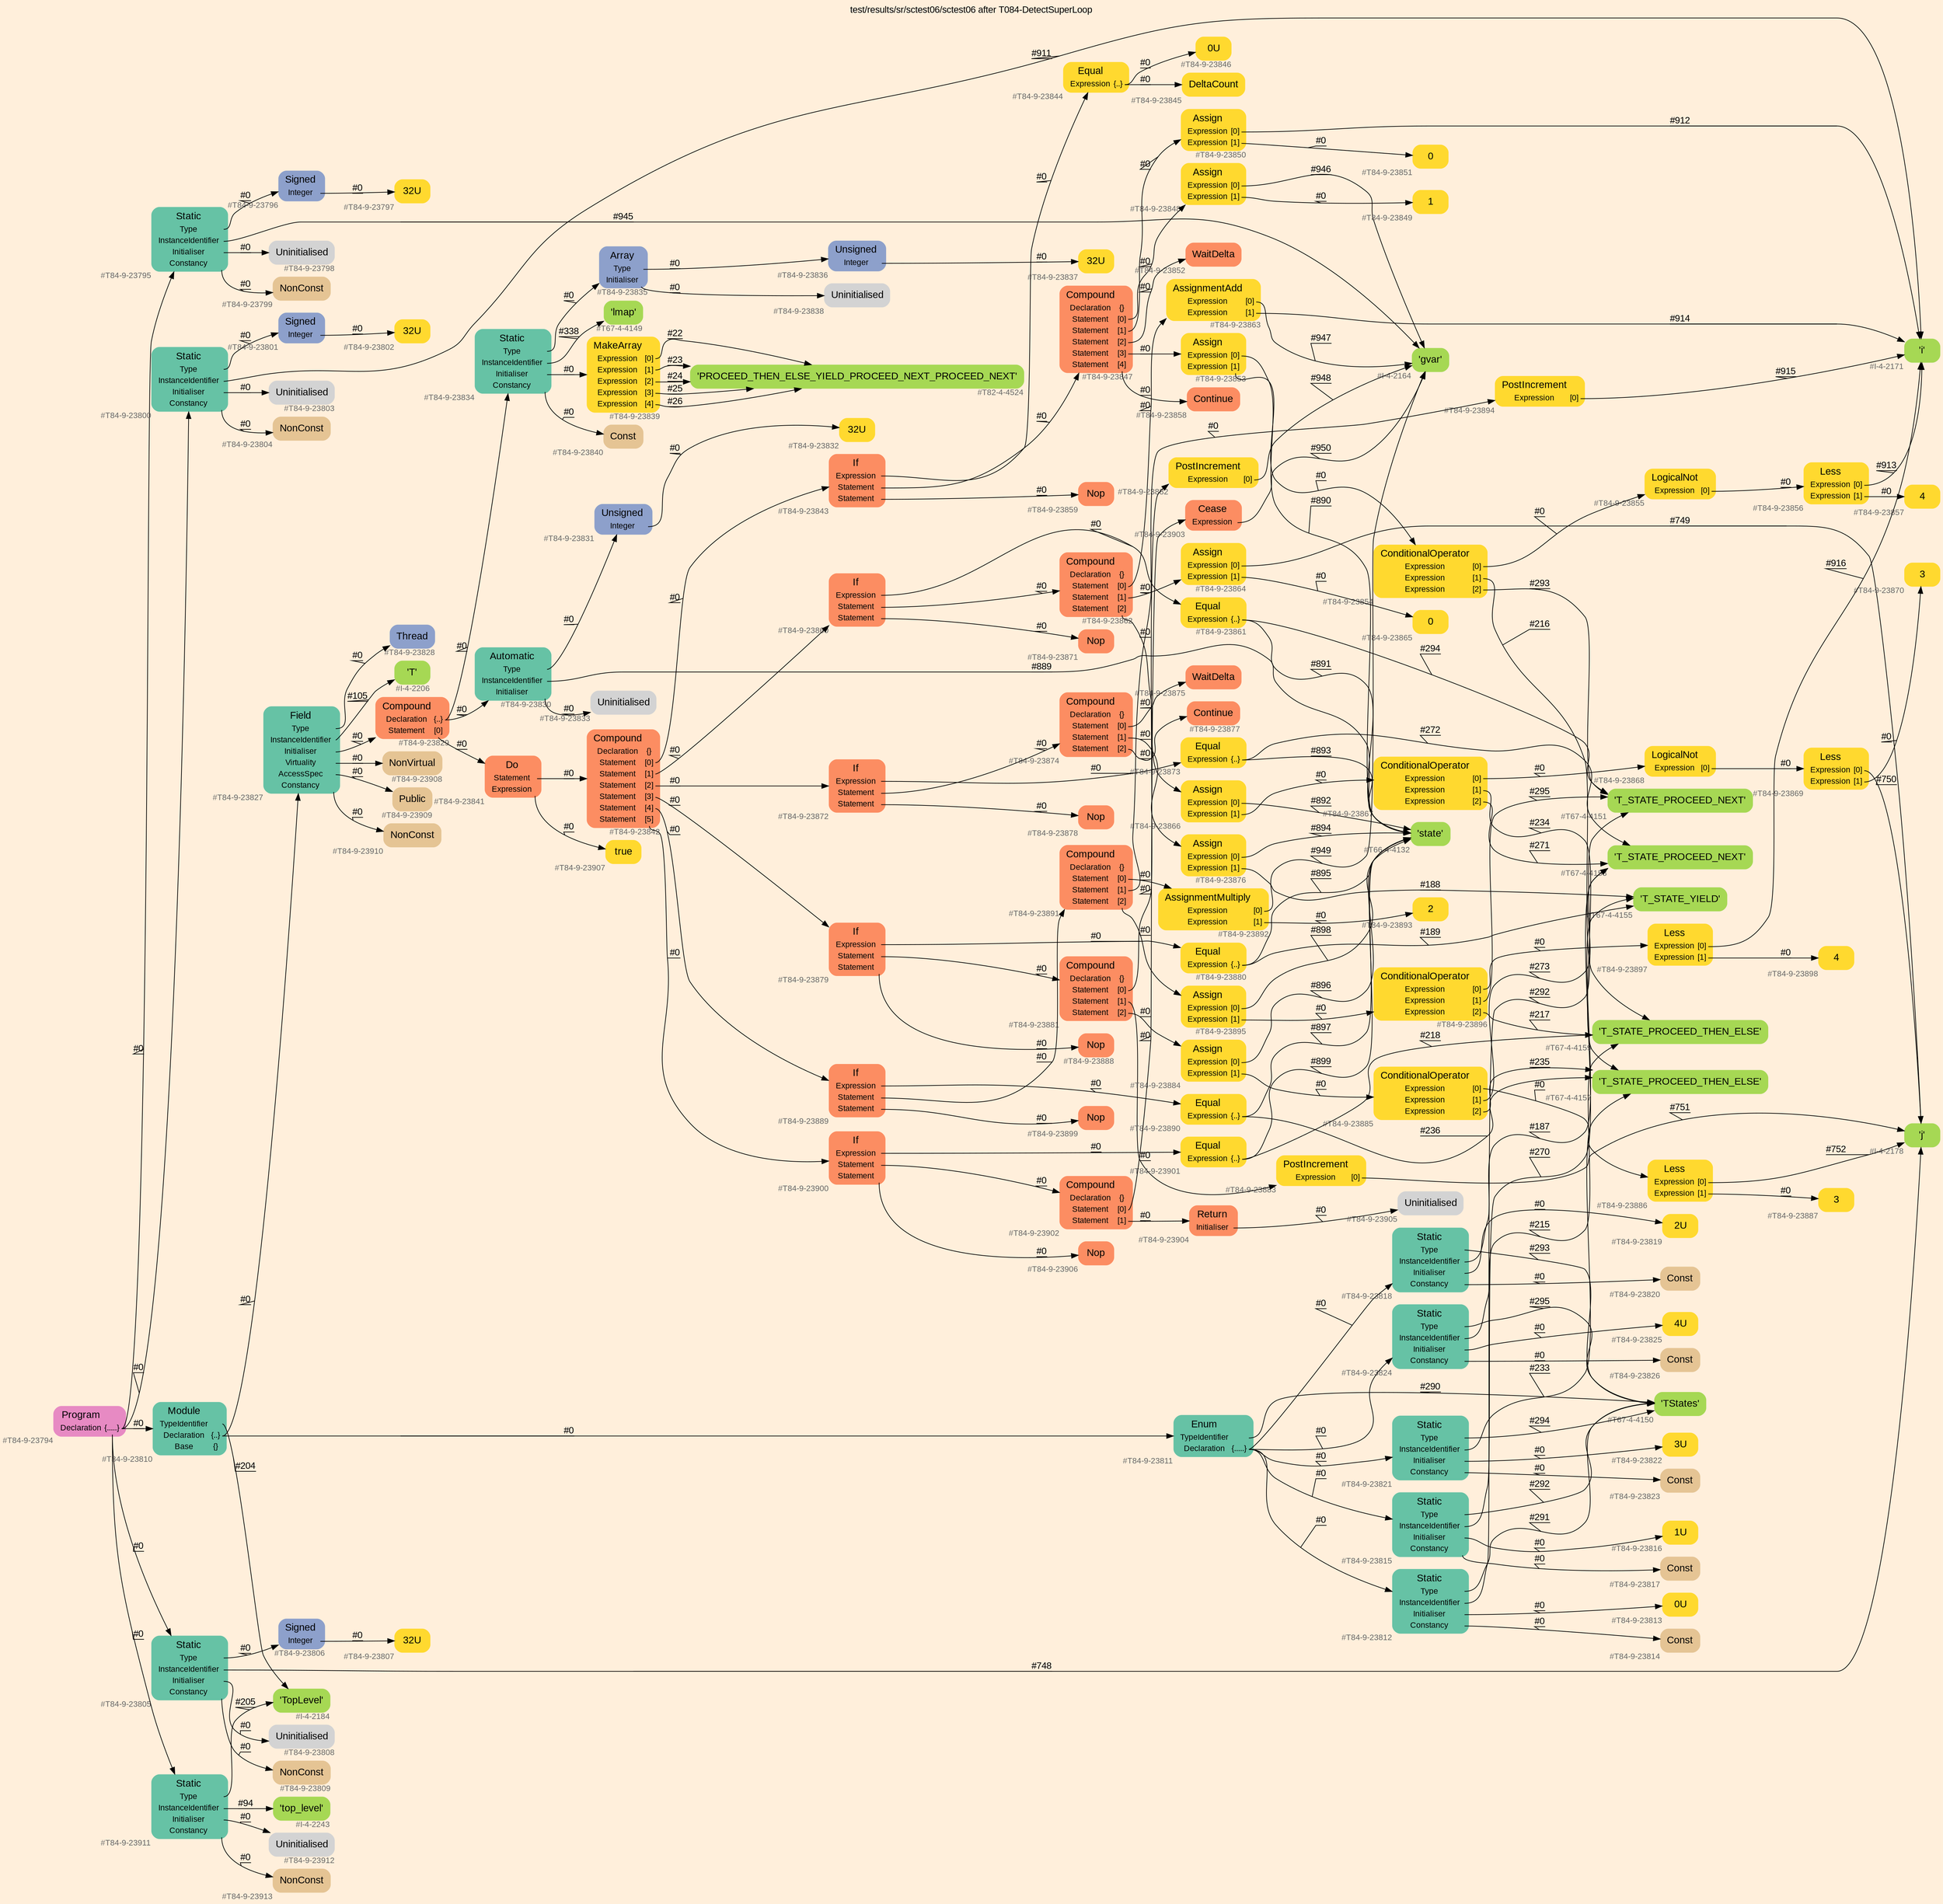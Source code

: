 digraph "test/results/sr/sctest06/sctest06 after T084-DetectSuperLoop" {
label = "test/results/sr/sctest06/sctest06 after T084-DetectSuperLoop"
labelloc = t
graph [
    rankdir = "LR"
    ranksep = 0.3
    bgcolor = antiquewhite1
    color = black
    fontcolor = black
    fontname = "Arial"
];
node [
    fontname = "Arial"
];
edge [
    fontname = "Arial"
];

// -------------------- node figure --------------------
// -------- block #T84-9-23794 ----------
"#T84-9-23794" [
    fillcolor = "/set28/4"
    xlabel = "#T84-9-23794"
    fontsize = "12"
    fontcolor = grey40
    shape = "plaintext"
    label = <<TABLE BORDER="0" CELLBORDER="0" CELLSPACING="0">
     <TR><TD><FONT COLOR="black" POINT-SIZE="15">Program</FONT></TD></TR>
     <TR><TD><FONT COLOR="black" POINT-SIZE="12">Declaration</FONT></TD><TD PORT="port0"><FONT COLOR="black" POINT-SIZE="12">{.....}</FONT></TD></TR>
    </TABLE>>
    style = "rounded,filled"
];

// -------- block #T84-9-23795 ----------
"#T84-9-23795" [
    fillcolor = "/set28/1"
    xlabel = "#T84-9-23795"
    fontsize = "12"
    fontcolor = grey40
    shape = "plaintext"
    label = <<TABLE BORDER="0" CELLBORDER="0" CELLSPACING="0">
     <TR><TD><FONT COLOR="black" POINT-SIZE="15">Static</FONT></TD></TR>
     <TR><TD><FONT COLOR="black" POINT-SIZE="12">Type</FONT></TD><TD PORT="port0"></TD></TR>
     <TR><TD><FONT COLOR="black" POINT-SIZE="12">InstanceIdentifier</FONT></TD><TD PORT="port1"></TD></TR>
     <TR><TD><FONT COLOR="black" POINT-SIZE="12">Initialiser</FONT></TD><TD PORT="port2"></TD></TR>
     <TR><TD><FONT COLOR="black" POINT-SIZE="12">Constancy</FONT></TD><TD PORT="port3"></TD></TR>
    </TABLE>>
    style = "rounded,filled"
];

// -------- block #T84-9-23796 ----------
"#T84-9-23796" [
    fillcolor = "/set28/3"
    xlabel = "#T84-9-23796"
    fontsize = "12"
    fontcolor = grey40
    shape = "plaintext"
    label = <<TABLE BORDER="0" CELLBORDER="0" CELLSPACING="0">
     <TR><TD><FONT COLOR="black" POINT-SIZE="15">Signed</FONT></TD></TR>
     <TR><TD><FONT COLOR="black" POINT-SIZE="12">Integer</FONT></TD><TD PORT="port0"></TD></TR>
    </TABLE>>
    style = "rounded,filled"
];

// -------- block #T84-9-23797 ----------
"#T84-9-23797" [
    fillcolor = "/set28/6"
    xlabel = "#T84-9-23797"
    fontsize = "12"
    fontcolor = grey40
    shape = "plaintext"
    label = <<TABLE BORDER="0" CELLBORDER="0" CELLSPACING="0">
     <TR><TD><FONT COLOR="black" POINT-SIZE="15">32U</FONT></TD></TR>
    </TABLE>>
    style = "rounded,filled"
];

// -------- block #I-4-2164 ----------
"#I-4-2164" [
    fillcolor = "/set28/5"
    xlabel = "#I-4-2164"
    fontsize = "12"
    fontcolor = grey40
    shape = "plaintext"
    label = <<TABLE BORDER="0" CELLBORDER="0" CELLSPACING="0">
     <TR><TD><FONT COLOR="black" POINT-SIZE="15">'gvar'</FONT></TD></TR>
    </TABLE>>
    style = "rounded,filled"
];

// -------- block #T84-9-23798 ----------
"#T84-9-23798" [
    xlabel = "#T84-9-23798"
    fontsize = "12"
    fontcolor = grey40
    shape = "plaintext"
    label = <<TABLE BORDER="0" CELLBORDER="0" CELLSPACING="0">
     <TR><TD><FONT COLOR="black" POINT-SIZE="15">Uninitialised</FONT></TD></TR>
    </TABLE>>
    style = "rounded,filled"
];

// -------- block #T84-9-23799 ----------
"#T84-9-23799" [
    fillcolor = "/set28/7"
    xlabel = "#T84-9-23799"
    fontsize = "12"
    fontcolor = grey40
    shape = "plaintext"
    label = <<TABLE BORDER="0" CELLBORDER="0" CELLSPACING="0">
     <TR><TD><FONT COLOR="black" POINT-SIZE="15">NonConst</FONT></TD></TR>
    </TABLE>>
    style = "rounded,filled"
];

// -------- block #T84-9-23800 ----------
"#T84-9-23800" [
    fillcolor = "/set28/1"
    xlabel = "#T84-9-23800"
    fontsize = "12"
    fontcolor = grey40
    shape = "plaintext"
    label = <<TABLE BORDER="0" CELLBORDER="0" CELLSPACING="0">
     <TR><TD><FONT COLOR="black" POINT-SIZE="15">Static</FONT></TD></TR>
     <TR><TD><FONT COLOR="black" POINT-SIZE="12">Type</FONT></TD><TD PORT="port0"></TD></TR>
     <TR><TD><FONT COLOR="black" POINT-SIZE="12">InstanceIdentifier</FONT></TD><TD PORT="port1"></TD></TR>
     <TR><TD><FONT COLOR="black" POINT-SIZE="12">Initialiser</FONT></TD><TD PORT="port2"></TD></TR>
     <TR><TD><FONT COLOR="black" POINT-SIZE="12">Constancy</FONT></TD><TD PORT="port3"></TD></TR>
    </TABLE>>
    style = "rounded,filled"
];

// -------- block #T84-9-23801 ----------
"#T84-9-23801" [
    fillcolor = "/set28/3"
    xlabel = "#T84-9-23801"
    fontsize = "12"
    fontcolor = grey40
    shape = "plaintext"
    label = <<TABLE BORDER="0" CELLBORDER="0" CELLSPACING="0">
     <TR><TD><FONT COLOR="black" POINT-SIZE="15">Signed</FONT></TD></TR>
     <TR><TD><FONT COLOR="black" POINT-SIZE="12">Integer</FONT></TD><TD PORT="port0"></TD></TR>
    </TABLE>>
    style = "rounded,filled"
];

// -------- block #T84-9-23802 ----------
"#T84-9-23802" [
    fillcolor = "/set28/6"
    xlabel = "#T84-9-23802"
    fontsize = "12"
    fontcolor = grey40
    shape = "plaintext"
    label = <<TABLE BORDER="0" CELLBORDER="0" CELLSPACING="0">
     <TR><TD><FONT COLOR="black" POINT-SIZE="15">32U</FONT></TD></TR>
    </TABLE>>
    style = "rounded,filled"
];

// -------- block #I-4-2171 ----------
"#I-4-2171" [
    fillcolor = "/set28/5"
    xlabel = "#I-4-2171"
    fontsize = "12"
    fontcolor = grey40
    shape = "plaintext"
    label = <<TABLE BORDER="0" CELLBORDER="0" CELLSPACING="0">
     <TR><TD><FONT COLOR="black" POINT-SIZE="15">'i'</FONT></TD></TR>
    </TABLE>>
    style = "rounded,filled"
];

// -------- block #T84-9-23803 ----------
"#T84-9-23803" [
    xlabel = "#T84-9-23803"
    fontsize = "12"
    fontcolor = grey40
    shape = "plaintext"
    label = <<TABLE BORDER="0" CELLBORDER="0" CELLSPACING="0">
     <TR><TD><FONT COLOR="black" POINT-SIZE="15">Uninitialised</FONT></TD></TR>
    </TABLE>>
    style = "rounded,filled"
];

// -------- block #T84-9-23804 ----------
"#T84-9-23804" [
    fillcolor = "/set28/7"
    xlabel = "#T84-9-23804"
    fontsize = "12"
    fontcolor = grey40
    shape = "plaintext"
    label = <<TABLE BORDER="0" CELLBORDER="0" CELLSPACING="0">
     <TR><TD><FONT COLOR="black" POINT-SIZE="15">NonConst</FONT></TD></TR>
    </TABLE>>
    style = "rounded,filled"
];

// -------- block #T84-9-23805 ----------
"#T84-9-23805" [
    fillcolor = "/set28/1"
    xlabel = "#T84-9-23805"
    fontsize = "12"
    fontcolor = grey40
    shape = "plaintext"
    label = <<TABLE BORDER="0" CELLBORDER="0" CELLSPACING="0">
     <TR><TD><FONT COLOR="black" POINT-SIZE="15">Static</FONT></TD></TR>
     <TR><TD><FONT COLOR="black" POINT-SIZE="12">Type</FONT></TD><TD PORT="port0"></TD></TR>
     <TR><TD><FONT COLOR="black" POINT-SIZE="12">InstanceIdentifier</FONT></TD><TD PORT="port1"></TD></TR>
     <TR><TD><FONT COLOR="black" POINT-SIZE="12">Initialiser</FONT></TD><TD PORT="port2"></TD></TR>
     <TR><TD><FONT COLOR="black" POINT-SIZE="12">Constancy</FONT></TD><TD PORT="port3"></TD></TR>
    </TABLE>>
    style = "rounded,filled"
];

// -------- block #T84-9-23806 ----------
"#T84-9-23806" [
    fillcolor = "/set28/3"
    xlabel = "#T84-9-23806"
    fontsize = "12"
    fontcolor = grey40
    shape = "plaintext"
    label = <<TABLE BORDER="0" CELLBORDER="0" CELLSPACING="0">
     <TR><TD><FONT COLOR="black" POINT-SIZE="15">Signed</FONT></TD></TR>
     <TR><TD><FONT COLOR="black" POINT-SIZE="12">Integer</FONT></TD><TD PORT="port0"></TD></TR>
    </TABLE>>
    style = "rounded,filled"
];

// -------- block #T84-9-23807 ----------
"#T84-9-23807" [
    fillcolor = "/set28/6"
    xlabel = "#T84-9-23807"
    fontsize = "12"
    fontcolor = grey40
    shape = "plaintext"
    label = <<TABLE BORDER="0" CELLBORDER="0" CELLSPACING="0">
     <TR><TD><FONT COLOR="black" POINT-SIZE="15">32U</FONT></TD></TR>
    </TABLE>>
    style = "rounded,filled"
];

// -------- block #I-4-2178 ----------
"#I-4-2178" [
    fillcolor = "/set28/5"
    xlabel = "#I-4-2178"
    fontsize = "12"
    fontcolor = grey40
    shape = "plaintext"
    label = <<TABLE BORDER="0" CELLBORDER="0" CELLSPACING="0">
     <TR><TD><FONT COLOR="black" POINT-SIZE="15">'j'</FONT></TD></TR>
    </TABLE>>
    style = "rounded,filled"
];

// -------- block #T84-9-23808 ----------
"#T84-9-23808" [
    xlabel = "#T84-9-23808"
    fontsize = "12"
    fontcolor = grey40
    shape = "plaintext"
    label = <<TABLE BORDER="0" CELLBORDER="0" CELLSPACING="0">
     <TR><TD><FONT COLOR="black" POINT-SIZE="15">Uninitialised</FONT></TD></TR>
    </TABLE>>
    style = "rounded,filled"
];

// -------- block #T84-9-23809 ----------
"#T84-9-23809" [
    fillcolor = "/set28/7"
    xlabel = "#T84-9-23809"
    fontsize = "12"
    fontcolor = grey40
    shape = "plaintext"
    label = <<TABLE BORDER="0" CELLBORDER="0" CELLSPACING="0">
     <TR><TD><FONT COLOR="black" POINT-SIZE="15">NonConst</FONT></TD></TR>
    </TABLE>>
    style = "rounded,filled"
];

// -------- block #T84-9-23810 ----------
"#T84-9-23810" [
    fillcolor = "/set28/1"
    xlabel = "#T84-9-23810"
    fontsize = "12"
    fontcolor = grey40
    shape = "plaintext"
    label = <<TABLE BORDER="0" CELLBORDER="0" CELLSPACING="0">
     <TR><TD><FONT COLOR="black" POINT-SIZE="15">Module</FONT></TD></TR>
     <TR><TD><FONT COLOR="black" POINT-SIZE="12">TypeIdentifier</FONT></TD><TD PORT="port0"></TD></TR>
     <TR><TD><FONT COLOR="black" POINT-SIZE="12">Declaration</FONT></TD><TD PORT="port1"><FONT COLOR="black" POINT-SIZE="12">{..}</FONT></TD></TR>
     <TR><TD><FONT COLOR="black" POINT-SIZE="12">Base</FONT></TD><TD PORT="port2"><FONT COLOR="black" POINT-SIZE="12">{}</FONT></TD></TR>
    </TABLE>>
    style = "rounded,filled"
];

// -------- block #I-4-2184 ----------
"#I-4-2184" [
    fillcolor = "/set28/5"
    xlabel = "#I-4-2184"
    fontsize = "12"
    fontcolor = grey40
    shape = "plaintext"
    label = <<TABLE BORDER="0" CELLBORDER="0" CELLSPACING="0">
     <TR><TD><FONT COLOR="black" POINT-SIZE="15">'TopLevel'</FONT></TD></TR>
    </TABLE>>
    style = "rounded,filled"
];

// -------- block #T84-9-23811 ----------
"#T84-9-23811" [
    fillcolor = "/set28/1"
    xlabel = "#T84-9-23811"
    fontsize = "12"
    fontcolor = grey40
    shape = "plaintext"
    label = <<TABLE BORDER="0" CELLBORDER="0" CELLSPACING="0">
     <TR><TD><FONT COLOR="black" POINT-SIZE="15">Enum</FONT></TD></TR>
     <TR><TD><FONT COLOR="black" POINT-SIZE="12">TypeIdentifier</FONT></TD><TD PORT="port0"></TD></TR>
     <TR><TD><FONT COLOR="black" POINT-SIZE="12">Declaration</FONT></TD><TD PORT="port1"><FONT COLOR="black" POINT-SIZE="12">{.....}</FONT></TD></TR>
    </TABLE>>
    style = "rounded,filled"
];

// -------- block #T67-4-4150 ----------
"#T67-4-4150" [
    fillcolor = "/set28/5"
    xlabel = "#T67-4-4150"
    fontsize = "12"
    fontcolor = grey40
    shape = "plaintext"
    label = <<TABLE BORDER="0" CELLBORDER="0" CELLSPACING="0">
     <TR><TD><FONT COLOR="black" POINT-SIZE="15">'TStates'</FONT></TD></TR>
    </TABLE>>
    style = "rounded,filled"
];

// -------- block #T84-9-23812 ----------
"#T84-9-23812" [
    fillcolor = "/set28/1"
    xlabel = "#T84-9-23812"
    fontsize = "12"
    fontcolor = grey40
    shape = "plaintext"
    label = <<TABLE BORDER="0" CELLBORDER="0" CELLSPACING="0">
     <TR><TD><FONT COLOR="black" POINT-SIZE="15">Static</FONT></TD></TR>
     <TR><TD><FONT COLOR="black" POINT-SIZE="12">Type</FONT></TD><TD PORT="port0"></TD></TR>
     <TR><TD><FONT COLOR="black" POINT-SIZE="12">InstanceIdentifier</FONT></TD><TD PORT="port1"></TD></TR>
     <TR><TD><FONT COLOR="black" POINT-SIZE="12">Initialiser</FONT></TD><TD PORT="port2"></TD></TR>
     <TR><TD><FONT COLOR="black" POINT-SIZE="12">Constancy</FONT></TD><TD PORT="port3"></TD></TR>
    </TABLE>>
    style = "rounded,filled"
];

// -------- block #T67-4-4151 ----------
"#T67-4-4151" [
    fillcolor = "/set28/5"
    xlabel = "#T67-4-4151"
    fontsize = "12"
    fontcolor = grey40
    shape = "plaintext"
    label = <<TABLE BORDER="0" CELLBORDER="0" CELLSPACING="0">
     <TR><TD><FONT COLOR="black" POINT-SIZE="15">'T_STATE_PROCEED_NEXT'</FONT></TD></TR>
    </TABLE>>
    style = "rounded,filled"
];

// -------- block #T84-9-23813 ----------
"#T84-9-23813" [
    fillcolor = "/set28/6"
    xlabel = "#T84-9-23813"
    fontsize = "12"
    fontcolor = grey40
    shape = "plaintext"
    label = <<TABLE BORDER="0" CELLBORDER="0" CELLSPACING="0">
     <TR><TD><FONT COLOR="black" POINT-SIZE="15">0U</FONT></TD></TR>
    </TABLE>>
    style = "rounded,filled"
];

// -------- block #T84-9-23814 ----------
"#T84-9-23814" [
    fillcolor = "/set28/7"
    xlabel = "#T84-9-23814"
    fontsize = "12"
    fontcolor = grey40
    shape = "plaintext"
    label = <<TABLE BORDER="0" CELLBORDER="0" CELLSPACING="0">
     <TR><TD><FONT COLOR="black" POINT-SIZE="15">Const</FONT></TD></TR>
    </TABLE>>
    style = "rounded,filled"
];

// -------- block #T84-9-23815 ----------
"#T84-9-23815" [
    fillcolor = "/set28/1"
    xlabel = "#T84-9-23815"
    fontsize = "12"
    fontcolor = grey40
    shape = "plaintext"
    label = <<TABLE BORDER="0" CELLBORDER="0" CELLSPACING="0">
     <TR><TD><FONT COLOR="black" POINT-SIZE="15">Static</FONT></TD></TR>
     <TR><TD><FONT COLOR="black" POINT-SIZE="12">Type</FONT></TD><TD PORT="port0"></TD></TR>
     <TR><TD><FONT COLOR="black" POINT-SIZE="12">InstanceIdentifier</FONT></TD><TD PORT="port1"></TD></TR>
     <TR><TD><FONT COLOR="black" POINT-SIZE="12">Initialiser</FONT></TD><TD PORT="port2"></TD></TR>
     <TR><TD><FONT COLOR="black" POINT-SIZE="12">Constancy</FONT></TD><TD PORT="port3"></TD></TR>
    </TABLE>>
    style = "rounded,filled"
];

// -------- block #T67-4-4153 ----------
"#T67-4-4153" [
    fillcolor = "/set28/5"
    xlabel = "#T67-4-4153"
    fontsize = "12"
    fontcolor = grey40
    shape = "plaintext"
    label = <<TABLE BORDER="0" CELLBORDER="0" CELLSPACING="0">
     <TR><TD><FONT COLOR="black" POINT-SIZE="15">'T_STATE_PROCEED_NEXT'</FONT></TD></TR>
    </TABLE>>
    style = "rounded,filled"
];

// -------- block #T84-9-23816 ----------
"#T84-9-23816" [
    fillcolor = "/set28/6"
    xlabel = "#T84-9-23816"
    fontsize = "12"
    fontcolor = grey40
    shape = "plaintext"
    label = <<TABLE BORDER="0" CELLBORDER="0" CELLSPACING="0">
     <TR><TD><FONT COLOR="black" POINT-SIZE="15">1U</FONT></TD></TR>
    </TABLE>>
    style = "rounded,filled"
];

// -------- block #T84-9-23817 ----------
"#T84-9-23817" [
    fillcolor = "/set28/7"
    xlabel = "#T84-9-23817"
    fontsize = "12"
    fontcolor = grey40
    shape = "plaintext"
    label = <<TABLE BORDER="0" CELLBORDER="0" CELLSPACING="0">
     <TR><TD><FONT COLOR="black" POINT-SIZE="15">Const</FONT></TD></TR>
    </TABLE>>
    style = "rounded,filled"
];

// -------- block #T84-9-23818 ----------
"#T84-9-23818" [
    fillcolor = "/set28/1"
    xlabel = "#T84-9-23818"
    fontsize = "12"
    fontcolor = grey40
    shape = "plaintext"
    label = <<TABLE BORDER="0" CELLBORDER="0" CELLSPACING="0">
     <TR><TD><FONT COLOR="black" POINT-SIZE="15">Static</FONT></TD></TR>
     <TR><TD><FONT COLOR="black" POINT-SIZE="12">Type</FONT></TD><TD PORT="port0"></TD></TR>
     <TR><TD><FONT COLOR="black" POINT-SIZE="12">InstanceIdentifier</FONT></TD><TD PORT="port1"></TD></TR>
     <TR><TD><FONT COLOR="black" POINT-SIZE="12">Initialiser</FONT></TD><TD PORT="port2"></TD></TR>
     <TR><TD><FONT COLOR="black" POINT-SIZE="12">Constancy</FONT></TD><TD PORT="port3"></TD></TR>
    </TABLE>>
    style = "rounded,filled"
];

// -------- block #T67-4-4155 ----------
"#T67-4-4155" [
    fillcolor = "/set28/5"
    xlabel = "#T67-4-4155"
    fontsize = "12"
    fontcolor = grey40
    shape = "plaintext"
    label = <<TABLE BORDER="0" CELLBORDER="0" CELLSPACING="0">
     <TR><TD><FONT COLOR="black" POINT-SIZE="15">'T_STATE_YIELD'</FONT></TD></TR>
    </TABLE>>
    style = "rounded,filled"
];

// -------- block #T84-9-23819 ----------
"#T84-9-23819" [
    fillcolor = "/set28/6"
    xlabel = "#T84-9-23819"
    fontsize = "12"
    fontcolor = grey40
    shape = "plaintext"
    label = <<TABLE BORDER="0" CELLBORDER="0" CELLSPACING="0">
     <TR><TD><FONT COLOR="black" POINT-SIZE="15">2U</FONT></TD></TR>
    </TABLE>>
    style = "rounded,filled"
];

// -------- block #T84-9-23820 ----------
"#T84-9-23820" [
    fillcolor = "/set28/7"
    xlabel = "#T84-9-23820"
    fontsize = "12"
    fontcolor = grey40
    shape = "plaintext"
    label = <<TABLE BORDER="0" CELLBORDER="0" CELLSPACING="0">
     <TR><TD><FONT COLOR="black" POINT-SIZE="15">Const</FONT></TD></TR>
    </TABLE>>
    style = "rounded,filled"
];

// -------- block #T84-9-23821 ----------
"#T84-9-23821" [
    fillcolor = "/set28/1"
    xlabel = "#T84-9-23821"
    fontsize = "12"
    fontcolor = grey40
    shape = "plaintext"
    label = <<TABLE BORDER="0" CELLBORDER="0" CELLSPACING="0">
     <TR><TD><FONT COLOR="black" POINT-SIZE="15">Static</FONT></TD></TR>
     <TR><TD><FONT COLOR="black" POINT-SIZE="12">Type</FONT></TD><TD PORT="port0"></TD></TR>
     <TR><TD><FONT COLOR="black" POINT-SIZE="12">InstanceIdentifier</FONT></TD><TD PORT="port1"></TD></TR>
     <TR><TD><FONT COLOR="black" POINT-SIZE="12">Initialiser</FONT></TD><TD PORT="port2"></TD></TR>
     <TR><TD><FONT COLOR="black" POINT-SIZE="12">Constancy</FONT></TD><TD PORT="port3"></TD></TR>
    </TABLE>>
    style = "rounded,filled"
];

// -------- block #T67-4-4157 ----------
"#T67-4-4157" [
    fillcolor = "/set28/5"
    xlabel = "#T67-4-4157"
    fontsize = "12"
    fontcolor = grey40
    shape = "plaintext"
    label = <<TABLE BORDER="0" CELLBORDER="0" CELLSPACING="0">
     <TR><TD><FONT COLOR="black" POINT-SIZE="15">'T_STATE_PROCEED_THEN_ELSE'</FONT></TD></TR>
    </TABLE>>
    style = "rounded,filled"
];

// -------- block #T84-9-23822 ----------
"#T84-9-23822" [
    fillcolor = "/set28/6"
    xlabel = "#T84-9-23822"
    fontsize = "12"
    fontcolor = grey40
    shape = "plaintext"
    label = <<TABLE BORDER="0" CELLBORDER="0" CELLSPACING="0">
     <TR><TD><FONT COLOR="black" POINT-SIZE="15">3U</FONT></TD></TR>
    </TABLE>>
    style = "rounded,filled"
];

// -------- block #T84-9-23823 ----------
"#T84-9-23823" [
    fillcolor = "/set28/7"
    xlabel = "#T84-9-23823"
    fontsize = "12"
    fontcolor = grey40
    shape = "plaintext"
    label = <<TABLE BORDER="0" CELLBORDER="0" CELLSPACING="0">
     <TR><TD><FONT COLOR="black" POINT-SIZE="15">Const</FONT></TD></TR>
    </TABLE>>
    style = "rounded,filled"
];

// -------- block #T84-9-23824 ----------
"#T84-9-23824" [
    fillcolor = "/set28/1"
    xlabel = "#T84-9-23824"
    fontsize = "12"
    fontcolor = grey40
    shape = "plaintext"
    label = <<TABLE BORDER="0" CELLBORDER="0" CELLSPACING="0">
     <TR><TD><FONT COLOR="black" POINT-SIZE="15">Static</FONT></TD></TR>
     <TR><TD><FONT COLOR="black" POINT-SIZE="12">Type</FONT></TD><TD PORT="port0"></TD></TR>
     <TR><TD><FONT COLOR="black" POINT-SIZE="12">InstanceIdentifier</FONT></TD><TD PORT="port1"></TD></TR>
     <TR><TD><FONT COLOR="black" POINT-SIZE="12">Initialiser</FONT></TD><TD PORT="port2"></TD></TR>
     <TR><TD><FONT COLOR="black" POINT-SIZE="12">Constancy</FONT></TD><TD PORT="port3"></TD></TR>
    </TABLE>>
    style = "rounded,filled"
];

// -------- block #T67-4-4159 ----------
"#T67-4-4159" [
    fillcolor = "/set28/5"
    xlabel = "#T67-4-4159"
    fontsize = "12"
    fontcolor = grey40
    shape = "plaintext"
    label = <<TABLE BORDER="0" CELLBORDER="0" CELLSPACING="0">
     <TR><TD><FONT COLOR="black" POINT-SIZE="15">'T_STATE_PROCEED_THEN_ELSE'</FONT></TD></TR>
    </TABLE>>
    style = "rounded,filled"
];

// -------- block #T84-9-23825 ----------
"#T84-9-23825" [
    fillcolor = "/set28/6"
    xlabel = "#T84-9-23825"
    fontsize = "12"
    fontcolor = grey40
    shape = "plaintext"
    label = <<TABLE BORDER="0" CELLBORDER="0" CELLSPACING="0">
     <TR><TD><FONT COLOR="black" POINT-SIZE="15">4U</FONT></TD></TR>
    </TABLE>>
    style = "rounded,filled"
];

// -------- block #T84-9-23826 ----------
"#T84-9-23826" [
    fillcolor = "/set28/7"
    xlabel = "#T84-9-23826"
    fontsize = "12"
    fontcolor = grey40
    shape = "plaintext"
    label = <<TABLE BORDER="0" CELLBORDER="0" CELLSPACING="0">
     <TR><TD><FONT COLOR="black" POINT-SIZE="15">Const</FONT></TD></TR>
    </TABLE>>
    style = "rounded,filled"
];

// -------- block #T84-9-23827 ----------
"#T84-9-23827" [
    fillcolor = "/set28/1"
    xlabel = "#T84-9-23827"
    fontsize = "12"
    fontcolor = grey40
    shape = "plaintext"
    label = <<TABLE BORDER="0" CELLBORDER="0" CELLSPACING="0">
     <TR><TD><FONT COLOR="black" POINT-SIZE="15">Field</FONT></TD></TR>
     <TR><TD><FONT COLOR="black" POINT-SIZE="12">Type</FONT></TD><TD PORT="port0"></TD></TR>
     <TR><TD><FONT COLOR="black" POINT-SIZE="12">InstanceIdentifier</FONT></TD><TD PORT="port1"></TD></TR>
     <TR><TD><FONT COLOR="black" POINT-SIZE="12">Initialiser</FONT></TD><TD PORT="port2"></TD></TR>
     <TR><TD><FONT COLOR="black" POINT-SIZE="12">Virtuality</FONT></TD><TD PORT="port3"></TD></TR>
     <TR><TD><FONT COLOR="black" POINT-SIZE="12">AccessSpec</FONT></TD><TD PORT="port4"></TD></TR>
     <TR><TD><FONT COLOR="black" POINT-SIZE="12">Constancy</FONT></TD><TD PORT="port5"></TD></TR>
    </TABLE>>
    style = "rounded,filled"
];

// -------- block #T84-9-23828 ----------
"#T84-9-23828" [
    fillcolor = "/set28/3"
    xlabel = "#T84-9-23828"
    fontsize = "12"
    fontcolor = grey40
    shape = "plaintext"
    label = <<TABLE BORDER="0" CELLBORDER="0" CELLSPACING="0">
     <TR><TD><FONT COLOR="black" POINT-SIZE="15">Thread</FONT></TD></TR>
    </TABLE>>
    style = "rounded,filled"
];

// -------- block #I-4-2206 ----------
"#I-4-2206" [
    fillcolor = "/set28/5"
    xlabel = "#I-4-2206"
    fontsize = "12"
    fontcolor = grey40
    shape = "plaintext"
    label = <<TABLE BORDER="0" CELLBORDER="0" CELLSPACING="0">
     <TR><TD><FONT COLOR="black" POINT-SIZE="15">'T'</FONT></TD></TR>
    </TABLE>>
    style = "rounded,filled"
];

// -------- block #T84-9-23829 ----------
"#T84-9-23829" [
    fillcolor = "/set28/2"
    xlabel = "#T84-9-23829"
    fontsize = "12"
    fontcolor = grey40
    shape = "plaintext"
    label = <<TABLE BORDER="0" CELLBORDER="0" CELLSPACING="0">
     <TR><TD><FONT COLOR="black" POINT-SIZE="15">Compound</FONT></TD></TR>
     <TR><TD><FONT COLOR="black" POINT-SIZE="12">Declaration</FONT></TD><TD PORT="port0"><FONT COLOR="black" POINT-SIZE="12">{..}</FONT></TD></TR>
     <TR><TD><FONT COLOR="black" POINT-SIZE="12">Statement</FONT></TD><TD PORT="port1"><FONT COLOR="black" POINT-SIZE="12">[0]</FONT></TD></TR>
    </TABLE>>
    style = "rounded,filled"
];

// -------- block #T84-9-23830 ----------
"#T84-9-23830" [
    fillcolor = "/set28/1"
    xlabel = "#T84-9-23830"
    fontsize = "12"
    fontcolor = grey40
    shape = "plaintext"
    label = <<TABLE BORDER="0" CELLBORDER="0" CELLSPACING="0">
     <TR><TD><FONT COLOR="black" POINT-SIZE="15">Automatic</FONT></TD></TR>
     <TR><TD><FONT COLOR="black" POINT-SIZE="12">Type</FONT></TD><TD PORT="port0"></TD></TR>
     <TR><TD><FONT COLOR="black" POINT-SIZE="12">InstanceIdentifier</FONT></TD><TD PORT="port1"></TD></TR>
     <TR><TD><FONT COLOR="black" POINT-SIZE="12">Initialiser</FONT></TD><TD PORT="port2"></TD></TR>
    </TABLE>>
    style = "rounded,filled"
];

// -------- block #T84-9-23831 ----------
"#T84-9-23831" [
    fillcolor = "/set28/3"
    xlabel = "#T84-9-23831"
    fontsize = "12"
    fontcolor = grey40
    shape = "plaintext"
    label = <<TABLE BORDER="0" CELLBORDER="0" CELLSPACING="0">
     <TR><TD><FONT COLOR="black" POINT-SIZE="15">Unsigned</FONT></TD></TR>
     <TR><TD><FONT COLOR="black" POINT-SIZE="12">Integer</FONT></TD><TD PORT="port0"></TD></TR>
    </TABLE>>
    style = "rounded,filled"
];

// -------- block #T84-9-23832 ----------
"#T84-9-23832" [
    fillcolor = "/set28/6"
    xlabel = "#T84-9-23832"
    fontsize = "12"
    fontcolor = grey40
    shape = "plaintext"
    label = <<TABLE BORDER="0" CELLBORDER="0" CELLSPACING="0">
     <TR><TD><FONT COLOR="black" POINT-SIZE="15">32U</FONT></TD></TR>
    </TABLE>>
    style = "rounded,filled"
];

// -------- block #T66-4-4132 ----------
"#T66-4-4132" [
    fillcolor = "/set28/5"
    xlabel = "#T66-4-4132"
    fontsize = "12"
    fontcolor = grey40
    shape = "plaintext"
    label = <<TABLE BORDER="0" CELLBORDER="0" CELLSPACING="0">
     <TR><TD><FONT COLOR="black" POINT-SIZE="15">'state'</FONT></TD></TR>
    </TABLE>>
    style = "rounded,filled"
];

// -------- block #T84-9-23833 ----------
"#T84-9-23833" [
    xlabel = "#T84-9-23833"
    fontsize = "12"
    fontcolor = grey40
    shape = "plaintext"
    label = <<TABLE BORDER="0" CELLBORDER="0" CELLSPACING="0">
     <TR><TD><FONT COLOR="black" POINT-SIZE="15">Uninitialised</FONT></TD></TR>
    </TABLE>>
    style = "rounded,filled"
];

// -------- block #T84-9-23834 ----------
"#T84-9-23834" [
    fillcolor = "/set28/1"
    xlabel = "#T84-9-23834"
    fontsize = "12"
    fontcolor = grey40
    shape = "plaintext"
    label = <<TABLE BORDER="0" CELLBORDER="0" CELLSPACING="0">
     <TR><TD><FONT COLOR="black" POINT-SIZE="15">Static</FONT></TD></TR>
     <TR><TD><FONT COLOR="black" POINT-SIZE="12">Type</FONT></TD><TD PORT="port0"></TD></TR>
     <TR><TD><FONT COLOR="black" POINT-SIZE="12">InstanceIdentifier</FONT></TD><TD PORT="port1"></TD></TR>
     <TR><TD><FONT COLOR="black" POINT-SIZE="12">Initialiser</FONT></TD><TD PORT="port2"></TD></TR>
     <TR><TD><FONT COLOR="black" POINT-SIZE="12">Constancy</FONT></TD><TD PORT="port3"></TD></TR>
    </TABLE>>
    style = "rounded,filled"
];

// -------- block #T84-9-23835 ----------
"#T84-9-23835" [
    fillcolor = "/set28/3"
    xlabel = "#T84-9-23835"
    fontsize = "12"
    fontcolor = grey40
    shape = "plaintext"
    label = <<TABLE BORDER="0" CELLBORDER="0" CELLSPACING="0">
     <TR><TD><FONT COLOR="black" POINT-SIZE="15">Array</FONT></TD></TR>
     <TR><TD><FONT COLOR="black" POINT-SIZE="12">Type</FONT></TD><TD PORT="port0"></TD></TR>
     <TR><TD><FONT COLOR="black" POINT-SIZE="12">Initialiser</FONT></TD><TD PORT="port1"></TD></TR>
    </TABLE>>
    style = "rounded,filled"
];

// -------- block #T84-9-23836 ----------
"#T84-9-23836" [
    fillcolor = "/set28/3"
    xlabel = "#T84-9-23836"
    fontsize = "12"
    fontcolor = grey40
    shape = "plaintext"
    label = <<TABLE BORDER="0" CELLBORDER="0" CELLSPACING="0">
     <TR><TD><FONT COLOR="black" POINT-SIZE="15">Unsigned</FONT></TD></TR>
     <TR><TD><FONT COLOR="black" POINT-SIZE="12">Integer</FONT></TD><TD PORT="port0"></TD></TR>
    </TABLE>>
    style = "rounded,filled"
];

// -------- block #T84-9-23837 ----------
"#T84-9-23837" [
    fillcolor = "/set28/6"
    xlabel = "#T84-9-23837"
    fontsize = "12"
    fontcolor = grey40
    shape = "plaintext"
    label = <<TABLE BORDER="0" CELLBORDER="0" CELLSPACING="0">
     <TR><TD><FONT COLOR="black" POINT-SIZE="15">32U</FONT></TD></TR>
    </TABLE>>
    style = "rounded,filled"
];

// -------- block #T84-9-23838 ----------
"#T84-9-23838" [
    xlabel = "#T84-9-23838"
    fontsize = "12"
    fontcolor = grey40
    shape = "plaintext"
    label = <<TABLE BORDER="0" CELLBORDER="0" CELLSPACING="0">
     <TR><TD><FONT COLOR="black" POINT-SIZE="15">Uninitialised</FONT></TD></TR>
    </TABLE>>
    style = "rounded,filled"
];

// -------- block #T67-4-4149 ----------
"#T67-4-4149" [
    fillcolor = "/set28/5"
    xlabel = "#T67-4-4149"
    fontsize = "12"
    fontcolor = grey40
    shape = "plaintext"
    label = <<TABLE BORDER="0" CELLBORDER="0" CELLSPACING="0">
     <TR><TD><FONT COLOR="black" POINT-SIZE="15">'lmap'</FONT></TD></TR>
    </TABLE>>
    style = "rounded,filled"
];

// -------- block #T84-9-23839 ----------
"#T84-9-23839" [
    fillcolor = "/set28/6"
    xlabel = "#T84-9-23839"
    fontsize = "12"
    fontcolor = grey40
    shape = "plaintext"
    label = <<TABLE BORDER="0" CELLBORDER="0" CELLSPACING="0">
     <TR><TD><FONT COLOR="black" POINT-SIZE="15">MakeArray</FONT></TD></TR>
     <TR><TD><FONT COLOR="black" POINT-SIZE="12">Expression</FONT></TD><TD PORT="port0"><FONT COLOR="black" POINT-SIZE="12">[0]</FONT></TD></TR>
     <TR><TD><FONT COLOR="black" POINT-SIZE="12">Expression</FONT></TD><TD PORT="port1"><FONT COLOR="black" POINT-SIZE="12">[1]</FONT></TD></TR>
     <TR><TD><FONT COLOR="black" POINT-SIZE="12">Expression</FONT></TD><TD PORT="port2"><FONT COLOR="black" POINT-SIZE="12">[2]</FONT></TD></TR>
     <TR><TD><FONT COLOR="black" POINT-SIZE="12">Expression</FONT></TD><TD PORT="port3"><FONT COLOR="black" POINT-SIZE="12">[3]</FONT></TD></TR>
     <TR><TD><FONT COLOR="black" POINT-SIZE="12">Expression</FONT></TD><TD PORT="port4"><FONT COLOR="black" POINT-SIZE="12">[4]</FONT></TD></TR>
    </TABLE>>
    style = "rounded,filled"
];

// -------- block #T82-4-4524 ----------
"#T82-4-4524" [
    fillcolor = "/set28/5"
    xlabel = "#T82-4-4524"
    fontsize = "12"
    fontcolor = grey40
    shape = "plaintext"
    label = <<TABLE BORDER="0" CELLBORDER="0" CELLSPACING="0">
     <TR><TD><FONT COLOR="black" POINT-SIZE="15">'PROCEED_THEN_ELSE_YIELD_PROCEED_NEXT_PROCEED_NEXT'</FONT></TD></TR>
    </TABLE>>
    style = "rounded,filled"
];

// -------- block #T84-9-23840 ----------
"#T84-9-23840" [
    fillcolor = "/set28/7"
    xlabel = "#T84-9-23840"
    fontsize = "12"
    fontcolor = grey40
    shape = "plaintext"
    label = <<TABLE BORDER="0" CELLBORDER="0" CELLSPACING="0">
     <TR><TD><FONT COLOR="black" POINT-SIZE="15">Const</FONT></TD></TR>
    </TABLE>>
    style = "rounded,filled"
];

// -------- block #T84-9-23841 ----------
"#T84-9-23841" [
    fillcolor = "/set28/2"
    xlabel = "#T84-9-23841"
    fontsize = "12"
    fontcolor = grey40
    shape = "plaintext"
    label = <<TABLE BORDER="0" CELLBORDER="0" CELLSPACING="0">
     <TR><TD><FONT COLOR="black" POINT-SIZE="15">Do</FONT></TD></TR>
     <TR><TD><FONT COLOR="black" POINT-SIZE="12">Statement</FONT></TD><TD PORT="port0"></TD></TR>
     <TR><TD><FONT COLOR="black" POINT-SIZE="12">Expression</FONT></TD><TD PORT="port1"></TD></TR>
    </TABLE>>
    style = "rounded,filled"
];

// -------- block #T84-9-23842 ----------
"#T84-9-23842" [
    fillcolor = "/set28/2"
    xlabel = "#T84-9-23842"
    fontsize = "12"
    fontcolor = grey40
    shape = "plaintext"
    label = <<TABLE BORDER="0" CELLBORDER="0" CELLSPACING="0">
     <TR><TD><FONT COLOR="black" POINT-SIZE="15">Compound</FONT></TD></TR>
     <TR><TD><FONT COLOR="black" POINT-SIZE="12">Declaration</FONT></TD><TD PORT="port0"><FONT COLOR="black" POINT-SIZE="12">{}</FONT></TD></TR>
     <TR><TD><FONT COLOR="black" POINT-SIZE="12">Statement</FONT></TD><TD PORT="port1"><FONT COLOR="black" POINT-SIZE="12">[0]</FONT></TD></TR>
     <TR><TD><FONT COLOR="black" POINT-SIZE="12">Statement</FONT></TD><TD PORT="port2"><FONT COLOR="black" POINT-SIZE="12">[1]</FONT></TD></TR>
     <TR><TD><FONT COLOR="black" POINT-SIZE="12">Statement</FONT></TD><TD PORT="port3"><FONT COLOR="black" POINT-SIZE="12">[2]</FONT></TD></TR>
     <TR><TD><FONT COLOR="black" POINT-SIZE="12">Statement</FONT></TD><TD PORT="port4"><FONT COLOR="black" POINT-SIZE="12">[3]</FONT></TD></TR>
     <TR><TD><FONT COLOR="black" POINT-SIZE="12">Statement</FONT></TD><TD PORT="port5"><FONT COLOR="black" POINT-SIZE="12">[4]</FONT></TD></TR>
     <TR><TD><FONT COLOR="black" POINT-SIZE="12">Statement</FONT></TD><TD PORT="port6"><FONT COLOR="black" POINT-SIZE="12">[5]</FONT></TD></TR>
    </TABLE>>
    style = "rounded,filled"
];

// -------- block #T84-9-23843 ----------
"#T84-9-23843" [
    fillcolor = "/set28/2"
    xlabel = "#T84-9-23843"
    fontsize = "12"
    fontcolor = grey40
    shape = "plaintext"
    label = <<TABLE BORDER="0" CELLBORDER="0" CELLSPACING="0">
     <TR><TD><FONT COLOR="black" POINT-SIZE="15">If</FONT></TD></TR>
     <TR><TD><FONT COLOR="black" POINT-SIZE="12">Expression</FONT></TD><TD PORT="port0"></TD></TR>
     <TR><TD><FONT COLOR="black" POINT-SIZE="12">Statement</FONT></TD><TD PORT="port1"></TD></TR>
     <TR><TD><FONT COLOR="black" POINT-SIZE="12">Statement</FONT></TD><TD PORT="port2"></TD></TR>
    </TABLE>>
    style = "rounded,filled"
];

// -------- block #T84-9-23844 ----------
"#T84-9-23844" [
    fillcolor = "/set28/6"
    xlabel = "#T84-9-23844"
    fontsize = "12"
    fontcolor = grey40
    shape = "plaintext"
    label = <<TABLE BORDER="0" CELLBORDER="0" CELLSPACING="0">
     <TR><TD><FONT COLOR="black" POINT-SIZE="15">Equal</FONT></TD></TR>
     <TR><TD><FONT COLOR="black" POINT-SIZE="12">Expression</FONT></TD><TD PORT="port0"><FONT COLOR="black" POINT-SIZE="12">{..}</FONT></TD></TR>
    </TABLE>>
    style = "rounded,filled"
];

// -------- block #T84-9-23845 ----------
"#T84-9-23845" [
    fillcolor = "/set28/6"
    xlabel = "#T84-9-23845"
    fontsize = "12"
    fontcolor = grey40
    shape = "plaintext"
    label = <<TABLE BORDER="0" CELLBORDER="0" CELLSPACING="0">
     <TR><TD><FONT COLOR="black" POINT-SIZE="15">DeltaCount</FONT></TD></TR>
    </TABLE>>
    style = "rounded,filled"
];

// -------- block #T84-9-23846 ----------
"#T84-9-23846" [
    fillcolor = "/set28/6"
    xlabel = "#T84-9-23846"
    fontsize = "12"
    fontcolor = grey40
    shape = "plaintext"
    label = <<TABLE BORDER="0" CELLBORDER="0" CELLSPACING="0">
     <TR><TD><FONT COLOR="black" POINT-SIZE="15">0U</FONT></TD></TR>
    </TABLE>>
    style = "rounded,filled"
];

// -------- block #T84-9-23847 ----------
"#T84-9-23847" [
    fillcolor = "/set28/2"
    xlabel = "#T84-9-23847"
    fontsize = "12"
    fontcolor = grey40
    shape = "plaintext"
    label = <<TABLE BORDER="0" CELLBORDER="0" CELLSPACING="0">
     <TR><TD><FONT COLOR="black" POINT-SIZE="15">Compound</FONT></TD></TR>
     <TR><TD><FONT COLOR="black" POINT-SIZE="12">Declaration</FONT></TD><TD PORT="port0"><FONT COLOR="black" POINT-SIZE="12">{}</FONT></TD></TR>
     <TR><TD><FONT COLOR="black" POINT-SIZE="12">Statement</FONT></TD><TD PORT="port1"><FONT COLOR="black" POINT-SIZE="12">[0]</FONT></TD></TR>
     <TR><TD><FONT COLOR="black" POINT-SIZE="12">Statement</FONT></TD><TD PORT="port2"><FONT COLOR="black" POINT-SIZE="12">[1]</FONT></TD></TR>
     <TR><TD><FONT COLOR="black" POINT-SIZE="12">Statement</FONT></TD><TD PORT="port3"><FONT COLOR="black" POINT-SIZE="12">[2]</FONT></TD></TR>
     <TR><TD><FONT COLOR="black" POINT-SIZE="12">Statement</FONT></TD><TD PORT="port4"><FONT COLOR="black" POINT-SIZE="12">[3]</FONT></TD></TR>
     <TR><TD><FONT COLOR="black" POINT-SIZE="12">Statement</FONT></TD><TD PORT="port5"><FONT COLOR="black" POINT-SIZE="12">[4]</FONT></TD></TR>
    </TABLE>>
    style = "rounded,filled"
];

// -------- block #T84-9-23848 ----------
"#T84-9-23848" [
    fillcolor = "/set28/6"
    xlabel = "#T84-9-23848"
    fontsize = "12"
    fontcolor = grey40
    shape = "plaintext"
    label = <<TABLE BORDER="0" CELLBORDER="0" CELLSPACING="0">
     <TR><TD><FONT COLOR="black" POINT-SIZE="15">Assign</FONT></TD></TR>
     <TR><TD><FONT COLOR="black" POINT-SIZE="12">Expression</FONT></TD><TD PORT="port0"><FONT COLOR="black" POINT-SIZE="12">[0]</FONT></TD></TR>
     <TR><TD><FONT COLOR="black" POINT-SIZE="12">Expression</FONT></TD><TD PORT="port1"><FONT COLOR="black" POINT-SIZE="12">[1]</FONT></TD></TR>
    </TABLE>>
    style = "rounded,filled"
];

// -------- block #T84-9-23849 ----------
"#T84-9-23849" [
    fillcolor = "/set28/6"
    xlabel = "#T84-9-23849"
    fontsize = "12"
    fontcolor = grey40
    shape = "plaintext"
    label = <<TABLE BORDER="0" CELLBORDER="0" CELLSPACING="0">
     <TR><TD><FONT COLOR="black" POINT-SIZE="15">1</FONT></TD></TR>
    </TABLE>>
    style = "rounded,filled"
];

// -------- block #T84-9-23850 ----------
"#T84-9-23850" [
    fillcolor = "/set28/6"
    xlabel = "#T84-9-23850"
    fontsize = "12"
    fontcolor = grey40
    shape = "plaintext"
    label = <<TABLE BORDER="0" CELLBORDER="0" CELLSPACING="0">
     <TR><TD><FONT COLOR="black" POINT-SIZE="15">Assign</FONT></TD></TR>
     <TR><TD><FONT COLOR="black" POINT-SIZE="12">Expression</FONT></TD><TD PORT="port0"><FONT COLOR="black" POINT-SIZE="12">[0]</FONT></TD></TR>
     <TR><TD><FONT COLOR="black" POINT-SIZE="12">Expression</FONT></TD><TD PORT="port1"><FONT COLOR="black" POINT-SIZE="12">[1]</FONT></TD></TR>
    </TABLE>>
    style = "rounded,filled"
];

// -------- block #T84-9-23851 ----------
"#T84-9-23851" [
    fillcolor = "/set28/6"
    xlabel = "#T84-9-23851"
    fontsize = "12"
    fontcolor = grey40
    shape = "plaintext"
    label = <<TABLE BORDER="0" CELLBORDER="0" CELLSPACING="0">
     <TR><TD><FONT COLOR="black" POINT-SIZE="15">0</FONT></TD></TR>
    </TABLE>>
    style = "rounded,filled"
];

// -------- block #T84-9-23852 ----------
"#T84-9-23852" [
    fillcolor = "/set28/2"
    xlabel = "#T84-9-23852"
    fontsize = "12"
    fontcolor = grey40
    shape = "plaintext"
    label = <<TABLE BORDER="0" CELLBORDER="0" CELLSPACING="0">
     <TR><TD><FONT COLOR="black" POINT-SIZE="15">WaitDelta</FONT></TD></TR>
    </TABLE>>
    style = "rounded,filled"
];

// -------- block #T84-9-23853 ----------
"#T84-9-23853" [
    fillcolor = "/set28/6"
    xlabel = "#T84-9-23853"
    fontsize = "12"
    fontcolor = grey40
    shape = "plaintext"
    label = <<TABLE BORDER="0" CELLBORDER="0" CELLSPACING="0">
     <TR><TD><FONT COLOR="black" POINT-SIZE="15">Assign</FONT></TD></TR>
     <TR><TD><FONT COLOR="black" POINT-SIZE="12">Expression</FONT></TD><TD PORT="port0"><FONT COLOR="black" POINT-SIZE="12">[0]</FONT></TD></TR>
     <TR><TD><FONT COLOR="black" POINT-SIZE="12">Expression</FONT></TD><TD PORT="port1"><FONT COLOR="black" POINT-SIZE="12">[1]</FONT></TD></TR>
    </TABLE>>
    style = "rounded,filled"
];

// -------- block #T84-9-23854 ----------
"#T84-9-23854" [
    fillcolor = "/set28/6"
    xlabel = "#T84-9-23854"
    fontsize = "12"
    fontcolor = grey40
    shape = "plaintext"
    label = <<TABLE BORDER="0" CELLBORDER="0" CELLSPACING="0">
     <TR><TD><FONT COLOR="black" POINT-SIZE="15">ConditionalOperator</FONT></TD></TR>
     <TR><TD><FONT COLOR="black" POINT-SIZE="12">Expression</FONT></TD><TD PORT="port0"><FONT COLOR="black" POINT-SIZE="12">[0]</FONT></TD></TR>
     <TR><TD><FONT COLOR="black" POINT-SIZE="12">Expression</FONT></TD><TD PORT="port1"><FONT COLOR="black" POINT-SIZE="12">[1]</FONT></TD></TR>
     <TR><TD><FONT COLOR="black" POINT-SIZE="12">Expression</FONT></TD><TD PORT="port2"><FONT COLOR="black" POINT-SIZE="12">[2]</FONT></TD></TR>
    </TABLE>>
    style = "rounded,filled"
];

// -------- block #T84-9-23855 ----------
"#T84-9-23855" [
    fillcolor = "/set28/6"
    xlabel = "#T84-9-23855"
    fontsize = "12"
    fontcolor = grey40
    shape = "plaintext"
    label = <<TABLE BORDER="0" CELLBORDER="0" CELLSPACING="0">
     <TR><TD><FONT COLOR="black" POINT-SIZE="15">LogicalNot</FONT></TD></TR>
     <TR><TD><FONT COLOR="black" POINT-SIZE="12">Expression</FONT></TD><TD PORT="port0"><FONT COLOR="black" POINT-SIZE="12">[0]</FONT></TD></TR>
    </TABLE>>
    style = "rounded,filled"
];

// -------- block #T84-9-23856 ----------
"#T84-9-23856" [
    fillcolor = "/set28/6"
    xlabel = "#T84-9-23856"
    fontsize = "12"
    fontcolor = grey40
    shape = "plaintext"
    label = <<TABLE BORDER="0" CELLBORDER="0" CELLSPACING="0">
     <TR><TD><FONT COLOR="black" POINT-SIZE="15">Less</FONT></TD></TR>
     <TR><TD><FONT COLOR="black" POINT-SIZE="12">Expression</FONT></TD><TD PORT="port0"><FONT COLOR="black" POINT-SIZE="12">[0]</FONT></TD></TR>
     <TR><TD><FONT COLOR="black" POINT-SIZE="12">Expression</FONT></TD><TD PORT="port1"><FONT COLOR="black" POINT-SIZE="12">[1]</FONT></TD></TR>
    </TABLE>>
    style = "rounded,filled"
];

// -------- block #T84-9-23857 ----------
"#T84-9-23857" [
    fillcolor = "/set28/6"
    xlabel = "#T84-9-23857"
    fontsize = "12"
    fontcolor = grey40
    shape = "plaintext"
    label = <<TABLE BORDER="0" CELLBORDER="0" CELLSPACING="0">
     <TR><TD><FONT COLOR="black" POINT-SIZE="15">4</FONT></TD></TR>
    </TABLE>>
    style = "rounded,filled"
];

// -------- block #T84-9-23858 ----------
"#T84-9-23858" [
    fillcolor = "/set28/2"
    xlabel = "#T84-9-23858"
    fontsize = "12"
    fontcolor = grey40
    shape = "plaintext"
    label = <<TABLE BORDER="0" CELLBORDER="0" CELLSPACING="0">
     <TR><TD><FONT COLOR="black" POINT-SIZE="15">Continue</FONT></TD></TR>
    </TABLE>>
    style = "rounded,filled"
];

// -------- block #T84-9-23859 ----------
"#T84-9-23859" [
    fillcolor = "/set28/2"
    xlabel = "#T84-9-23859"
    fontsize = "12"
    fontcolor = grey40
    shape = "plaintext"
    label = <<TABLE BORDER="0" CELLBORDER="0" CELLSPACING="0">
     <TR><TD><FONT COLOR="black" POINT-SIZE="15">Nop</FONT></TD></TR>
    </TABLE>>
    style = "rounded,filled"
];

// -------- block #T84-9-23860 ----------
"#T84-9-23860" [
    fillcolor = "/set28/2"
    xlabel = "#T84-9-23860"
    fontsize = "12"
    fontcolor = grey40
    shape = "plaintext"
    label = <<TABLE BORDER="0" CELLBORDER="0" CELLSPACING="0">
     <TR><TD><FONT COLOR="black" POINT-SIZE="15">If</FONT></TD></TR>
     <TR><TD><FONT COLOR="black" POINT-SIZE="12">Expression</FONT></TD><TD PORT="port0"></TD></TR>
     <TR><TD><FONT COLOR="black" POINT-SIZE="12">Statement</FONT></TD><TD PORT="port1"></TD></TR>
     <TR><TD><FONT COLOR="black" POINT-SIZE="12">Statement</FONT></TD><TD PORT="port2"></TD></TR>
    </TABLE>>
    style = "rounded,filled"
];

// -------- block #T84-9-23861 ----------
"#T84-9-23861" [
    fillcolor = "/set28/6"
    xlabel = "#T84-9-23861"
    fontsize = "12"
    fontcolor = grey40
    shape = "plaintext"
    label = <<TABLE BORDER="0" CELLBORDER="0" CELLSPACING="0">
     <TR><TD><FONT COLOR="black" POINT-SIZE="15">Equal</FONT></TD></TR>
     <TR><TD><FONT COLOR="black" POINT-SIZE="12">Expression</FONT></TD><TD PORT="port0"><FONT COLOR="black" POINT-SIZE="12">{..}</FONT></TD></TR>
    </TABLE>>
    style = "rounded,filled"
];

// -------- block #T84-9-23862 ----------
"#T84-9-23862" [
    fillcolor = "/set28/2"
    xlabel = "#T84-9-23862"
    fontsize = "12"
    fontcolor = grey40
    shape = "plaintext"
    label = <<TABLE BORDER="0" CELLBORDER="0" CELLSPACING="0">
     <TR><TD><FONT COLOR="black" POINT-SIZE="15">Compound</FONT></TD></TR>
     <TR><TD><FONT COLOR="black" POINT-SIZE="12">Declaration</FONT></TD><TD PORT="port0"><FONT COLOR="black" POINT-SIZE="12">{}</FONT></TD></TR>
     <TR><TD><FONT COLOR="black" POINT-SIZE="12">Statement</FONT></TD><TD PORT="port1"><FONT COLOR="black" POINT-SIZE="12">[0]</FONT></TD></TR>
     <TR><TD><FONT COLOR="black" POINT-SIZE="12">Statement</FONT></TD><TD PORT="port2"><FONT COLOR="black" POINT-SIZE="12">[1]</FONT></TD></TR>
     <TR><TD><FONT COLOR="black" POINT-SIZE="12">Statement</FONT></TD><TD PORT="port3"><FONT COLOR="black" POINT-SIZE="12">[2]</FONT></TD></TR>
    </TABLE>>
    style = "rounded,filled"
];

// -------- block #T84-9-23863 ----------
"#T84-9-23863" [
    fillcolor = "/set28/6"
    xlabel = "#T84-9-23863"
    fontsize = "12"
    fontcolor = grey40
    shape = "plaintext"
    label = <<TABLE BORDER="0" CELLBORDER="0" CELLSPACING="0">
     <TR><TD><FONT COLOR="black" POINT-SIZE="15">AssignmentAdd</FONT></TD></TR>
     <TR><TD><FONT COLOR="black" POINT-SIZE="12">Expression</FONT></TD><TD PORT="port0"><FONT COLOR="black" POINT-SIZE="12">[0]</FONT></TD></TR>
     <TR><TD><FONT COLOR="black" POINT-SIZE="12">Expression</FONT></TD><TD PORT="port1"><FONT COLOR="black" POINT-SIZE="12">[1]</FONT></TD></TR>
    </TABLE>>
    style = "rounded,filled"
];

// -------- block #T84-9-23864 ----------
"#T84-9-23864" [
    fillcolor = "/set28/6"
    xlabel = "#T84-9-23864"
    fontsize = "12"
    fontcolor = grey40
    shape = "plaintext"
    label = <<TABLE BORDER="0" CELLBORDER="0" CELLSPACING="0">
     <TR><TD><FONT COLOR="black" POINT-SIZE="15">Assign</FONT></TD></TR>
     <TR><TD><FONT COLOR="black" POINT-SIZE="12">Expression</FONT></TD><TD PORT="port0"><FONT COLOR="black" POINT-SIZE="12">[0]</FONT></TD></TR>
     <TR><TD><FONT COLOR="black" POINT-SIZE="12">Expression</FONT></TD><TD PORT="port1"><FONT COLOR="black" POINT-SIZE="12">[1]</FONT></TD></TR>
    </TABLE>>
    style = "rounded,filled"
];

// -------- block #T84-9-23865 ----------
"#T84-9-23865" [
    fillcolor = "/set28/6"
    xlabel = "#T84-9-23865"
    fontsize = "12"
    fontcolor = grey40
    shape = "plaintext"
    label = <<TABLE BORDER="0" CELLBORDER="0" CELLSPACING="0">
     <TR><TD><FONT COLOR="black" POINT-SIZE="15">0</FONT></TD></TR>
    </TABLE>>
    style = "rounded,filled"
];

// -------- block #T84-9-23866 ----------
"#T84-9-23866" [
    fillcolor = "/set28/6"
    xlabel = "#T84-9-23866"
    fontsize = "12"
    fontcolor = grey40
    shape = "plaintext"
    label = <<TABLE BORDER="0" CELLBORDER="0" CELLSPACING="0">
     <TR><TD><FONT COLOR="black" POINT-SIZE="15">Assign</FONT></TD></TR>
     <TR><TD><FONT COLOR="black" POINT-SIZE="12">Expression</FONT></TD><TD PORT="port0"><FONT COLOR="black" POINT-SIZE="12">[0]</FONT></TD></TR>
     <TR><TD><FONT COLOR="black" POINT-SIZE="12">Expression</FONT></TD><TD PORT="port1"><FONT COLOR="black" POINT-SIZE="12">[1]</FONT></TD></TR>
    </TABLE>>
    style = "rounded,filled"
];

// -------- block #T84-9-23867 ----------
"#T84-9-23867" [
    fillcolor = "/set28/6"
    xlabel = "#T84-9-23867"
    fontsize = "12"
    fontcolor = grey40
    shape = "plaintext"
    label = <<TABLE BORDER="0" CELLBORDER="0" CELLSPACING="0">
     <TR><TD><FONT COLOR="black" POINT-SIZE="15">ConditionalOperator</FONT></TD></TR>
     <TR><TD><FONT COLOR="black" POINT-SIZE="12">Expression</FONT></TD><TD PORT="port0"><FONT COLOR="black" POINT-SIZE="12">[0]</FONT></TD></TR>
     <TR><TD><FONT COLOR="black" POINT-SIZE="12">Expression</FONT></TD><TD PORT="port1"><FONT COLOR="black" POINT-SIZE="12">[1]</FONT></TD></TR>
     <TR><TD><FONT COLOR="black" POINT-SIZE="12">Expression</FONT></TD><TD PORT="port2"><FONT COLOR="black" POINT-SIZE="12">[2]</FONT></TD></TR>
    </TABLE>>
    style = "rounded,filled"
];

// -------- block #T84-9-23868 ----------
"#T84-9-23868" [
    fillcolor = "/set28/6"
    xlabel = "#T84-9-23868"
    fontsize = "12"
    fontcolor = grey40
    shape = "plaintext"
    label = <<TABLE BORDER="0" CELLBORDER="0" CELLSPACING="0">
     <TR><TD><FONT COLOR="black" POINT-SIZE="15">LogicalNot</FONT></TD></TR>
     <TR><TD><FONT COLOR="black" POINT-SIZE="12">Expression</FONT></TD><TD PORT="port0"><FONT COLOR="black" POINT-SIZE="12">[0]</FONT></TD></TR>
    </TABLE>>
    style = "rounded,filled"
];

// -------- block #T84-9-23869 ----------
"#T84-9-23869" [
    fillcolor = "/set28/6"
    xlabel = "#T84-9-23869"
    fontsize = "12"
    fontcolor = grey40
    shape = "plaintext"
    label = <<TABLE BORDER="0" CELLBORDER="0" CELLSPACING="0">
     <TR><TD><FONT COLOR="black" POINT-SIZE="15">Less</FONT></TD></TR>
     <TR><TD><FONT COLOR="black" POINT-SIZE="12">Expression</FONT></TD><TD PORT="port0"><FONT COLOR="black" POINT-SIZE="12">[0]</FONT></TD></TR>
     <TR><TD><FONT COLOR="black" POINT-SIZE="12">Expression</FONT></TD><TD PORT="port1"><FONT COLOR="black" POINT-SIZE="12">[1]</FONT></TD></TR>
    </TABLE>>
    style = "rounded,filled"
];

// -------- block #T84-9-23870 ----------
"#T84-9-23870" [
    fillcolor = "/set28/6"
    xlabel = "#T84-9-23870"
    fontsize = "12"
    fontcolor = grey40
    shape = "plaintext"
    label = <<TABLE BORDER="0" CELLBORDER="0" CELLSPACING="0">
     <TR><TD><FONT COLOR="black" POINT-SIZE="15">3</FONT></TD></TR>
    </TABLE>>
    style = "rounded,filled"
];

// -------- block #T84-9-23871 ----------
"#T84-9-23871" [
    fillcolor = "/set28/2"
    xlabel = "#T84-9-23871"
    fontsize = "12"
    fontcolor = grey40
    shape = "plaintext"
    label = <<TABLE BORDER="0" CELLBORDER="0" CELLSPACING="0">
     <TR><TD><FONT COLOR="black" POINT-SIZE="15">Nop</FONT></TD></TR>
    </TABLE>>
    style = "rounded,filled"
];

// -------- block #T84-9-23872 ----------
"#T84-9-23872" [
    fillcolor = "/set28/2"
    xlabel = "#T84-9-23872"
    fontsize = "12"
    fontcolor = grey40
    shape = "plaintext"
    label = <<TABLE BORDER="0" CELLBORDER="0" CELLSPACING="0">
     <TR><TD><FONT COLOR="black" POINT-SIZE="15">If</FONT></TD></TR>
     <TR><TD><FONT COLOR="black" POINT-SIZE="12">Expression</FONT></TD><TD PORT="port0"></TD></TR>
     <TR><TD><FONT COLOR="black" POINT-SIZE="12">Statement</FONT></TD><TD PORT="port1"></TD></TR>
     <TR><TD><FONT COLOR="black" POINT-SIZE="12">Statement</FONT></TD><TD PORT="port2"></TD></TR>
    </TABLE>>
    style = "rounded,filled"
];

// -------- block #T84-9-23873 ----------
"#T84-9-23873" [
    fillcolor = "/set28/6"
    xlabel = "#T84-9-23873"
    fontsize = "12"
    fontcolor = grey40
    shape = "plaintext"
    label = <<TABLE BORDER="0" CELLBORDER="0" CELLSPACING="0">
     <TR><TD><FONT COLOR="black" POINT-SIZE="15">Equal</FONT></TD></TR>
     <TR><TD><FONT COLOR="black" POINT-SIZE="12">Expression</FONT></TD><TD PORT="port0"><FONT COLOR="black" POINT-SIZE="12">{..}</FONT></TD></TR>
    </TABLE>>
    style = "rounded,filled"
];

// -------- block #T84-9-23874 ----------
"#T84-9-23874" [
    fillcolor = "/set28/2"
    xlabel = "#T84-9-23874"
    fontsize = "12"
    fontcolor = grey40
    shape = "plaintext"
    label = <<TABLE BORDER="0" CELLBORDER="0" CELLSPACING="0">
     <TR><TD><FONT COLOR="black" POINT-SIZE="15">Compound</FONT></TD></TR>
     <TR><TD><FONT COLOR="black" POINT-SIZE="12">Declaration</FONT></TD><TD PORT="port0"><FONT COLOR="black" POINT-SIZE="12">{}</FONT></TD></TR>
     <TR><TD><FONT COLOR="black" POINT-SIZE="12">Statement</FONT></TD><TD PORT="port1"><FONT COLOR="black" POINT-SIZE="12">[0]</FONT></TD></TR>
     <TR><TD><FONT COLOR="black" POINT-SIZE="12">Statement</FONT></TD><TD PORT="port2"><FONT COLOR="black" POINT-SIZE="12">[1]</FONT></TD></TR>
     <TR><TD><FONT COLOR="black" POINT-SIZE="12">Statement</FONT></TD><TD PORT="port3"><FONT COLOR="black" POINT-SIZE="12">[2]</FONT></TD></TR>
    </TABLE>>
    style = "rounded,filled"
];

// -------- block #T84-9-23875 ----------
"#T84-9-23875" [
    fillcolor = "/set28/2"
    xlabel = "#T84-9-23875"
    fontsize = "12"
    fontcolor = grey40
    shape = "plaintext"
    label = <<TABLE BORDER="0" CELLBORDER="0" CELLSPACING="0">
     <TR><TD><FONT COLOR="black" POINT-SIZE="15">WaitDelta</FONT></TD></TR>
    </TABLE>>
    style = "rounded,filled"
];

// -------- block #T84-9-23876 ----------
"#T84-9-23876" [
    fillcolor = "/set28/6"
    xlabel = "#T84-9-23876"
    fontsize = "12"
    fontcolor = grey40
    shape = "plaintext"
    label = <<TABLE BORDER="0" CELLBORDER="0" CELLSPACING="0">
     <TR><TD><FONT COLOR="black" POINT-SIZE="15">Assign</FONT></TD></TR>
     <TR><TD><FONT COLOR="black" POINT-SIZE="12">Expression</FONT></TD><TD PORT="port0"><FONT COLOR="black" POINT-SIZE="12">[0]</FONT></TD></TR>
     <TR><TD><FONT COLOR="black" POINT-SIZE="12">Expression</FONT></TD><TD PORT="port1"><FONT COLOR="black" POINT-SIZE="12">[1]</FONT></TD></TR>
    </TABLE>>
    style = "rounded,filled"
];

// -------- block #T84-9-23877 ----------
"#T84-9-23877" [
    fillcolor = "/set28/2"
    xlabel = "#T84-9-23877"
    fontsize = "12"
    fontcolor = grey40
    shape = "plaintext"
    label = <<TABLE BORDER="0" CELLBORDER="0" CELLSPACING="0">
     <TR><TD><FONT COLOR="black" POINT-SIZE="15">Continue</FONT></TD></TR>
    </TABLE>>
    style = "rounded,filled"
];

// -------- block #T84-9-23878 ----------
"#T84-9-23878" [
    fillcolor = "/set28/2"
    xlabel = "#T84-9-23878"
    fontsize = "12"
    fontcolor = grey40
    shape = "plaintext"
    label = <<TABLE BORDER="0" CELLBORDER="0" CELLSPACING="0">
     <TR><TD><FONT COLOR="black" POINT-SIZE="15">Nop</FONT></TD></TR>
    </TABLE>>
    style = "rounded,filled"
];

// -------- block #T84-9-23879 ----------
"#T84-9-23879" [
    fillcolor = "/set28/2"
    xlabel = "#T84-9-23879"
    fontsize = "12"
    fontcolor = grey40
    shape = "plaintext"
    label = <<TABLE BORDER="0" CELLBORDER="0" CELLSPACING="0">
     <TR><TD><FONT COLOR="black" POINT-SIZE="15">If</FONT></TD></TR>
     <TR><TD><FONT COLOR="black" POINT-SIZE="12">Expression</FONT></TD><TD PORT="port0"></TD></TR>
     <TR><TD><FONT COLOR="black" POINT-SIZE="12">Statement</FONT></TD><TD PORT="port1"></TD></TR>
     <TR><TD><FONT COLOR="black" POINT-SIZE="12">Statement</FONT></TD><TD PORT="port2"></TD></TR>
    </TABLE>>
    style = "rounded,filled"
];

// -------- block #T84-9-23880 ----------
"#T84-9-23880" [
    fillcolor = "/set28/6"
    xlabel = "#T84-9-23880"
    fontsize = "12"
    fontcolor = grey40
    shape = "plaintext"
    label = <<TABLE BORDER="0" CELLBORDER="0" CELLSPACING="0">
     <TR><TD><FONT COLOR="black" POINT-SIZE="15">Equal</FONT></TD></TR>
     <TR><TD><FONT COLOR="black" POINT-SIZE="12">Expression</FONT></TD><TD PORT="port0"><FONT COLOR="black" POINT-SIZE="12">{..}</FONT></TD></TR>
    </TABLE>>
    style = "rounded,filled"
];

// -------- block #T84-9-23881 ----------
"#T84-9-23881" [
    fillcolor = "/set28/2"
    xlabel = "#T84-9-23881"
    fontsize = "12"
    fontcolor = grey40
    shape = "plaintext"
    label = <<TABLE BORDER="0" CELLBORDER="0" CELLSPACING="0">
     <TR><TD><FONT COLOR="black" POINT-SIZE="15">Compound</FONT></TD></TR>
     <TR><TD><FONT COLOR="black" POINT-SIZE="12">Declaration</FONT></TD><TD PORT="port0"><FONT COLOR="black" POINT-SIZE="12">{}</FONT></TD></TR>
     <TR><TD><FONT COLOR="black" POINT-SIZE="12">Statement</FONT></TD><TD PORT="port1"><FONT COLOR="black" POINT-SIZE="12">[0]</FONT></TD></TR>
     <TR><TD><FONT COLOR="black" POINT-SIZE="12">Statement</FONT></TD><TD PORT="port2"><FONT COLOR="black" POINT-SIZE="12">[1]</FONT></TD></TR>
     <TR><TD><FONT COLOR="black" POINT-SIZE="12">Statement</FONT></TD><TD PORT="port3"><FONT COLOR="black" POINT-SIZE="12">[2]</FONT></TD></TR>
    </TABLE>>
    style = "rounded,filled"
];

// -------- block #T84-9-23882 ----------
"#T84-9-23882" [
    fillcolor = "/set28/6"
    xlabel = "#T84-9-23882"
    fontsize = "12"
    fontcolor = grey40
    shape = "plaintext"
    label = <<TABLE BORDER="0" CELLBORDER="0" CELLSPACING="0">
     <TR><TD><FONT COLOR="black" POINT-SIZE="15">PostIncrement</FONT></TD></TR>
     <TR><TD><FONT COLOR="black" POINT-SIZE="12">Expression</FONT></TD><TD PORT="port0"><FONT COLOR="black" POINT-SIZE="12">[0]</FONT></TD></TR>
    </TABLE>>
    style = "rounded,filled"
];

// -------- block #T84-9-23883 ----------
"#T84-9-23883" [
    fillcolor = "/set28/6"
    xlabel = "#T84-9-23883"
    fontsize = "12"
    fontcolor = grey40
    shape = "plaintext"
    label = <<TABLE BORDER="0" CELLBORDER="0" CELLSPACING="0">
     <TR><TD><FONT COLOR="black" POINT-SIZE="15">PostIncrement</FONT></TD></TR>
     <TR><TD><FONT COLOR="black" POINT-SIZE="12">Expression</FONT></TD><TD PORT="port0"><FONT COLOR="black" POINT-SIZE="12">[0]</FONT></TD></TR>
    </TABLE>>
    style = "rounded,filled"
];

// -------- block #T84-9-23884 ----------
"#T84-9-23884" [
    fillcolor = "/set28/6"
    xlabel = "#T84-9-23884"
    fontsize = "12"
    fontcolor = grey40
    shape = "plaintext"
    label = <<TABLE BORDER="0" CELLBORDER="0" CELLSPACING="0">
     <TR><TD><FONT COLOR="black" POINT-SIZE="15">Assign</FONT></TD></TR>
     <TR><TD><FONT COLOR="black" POINT-SIZE="12">Expression</FONT></TD><TD PORT="port0"><FONT COLOR="black" POINT-SIZE="12">[0]</FONT></TD></TR>
     <TR><TD><FONT COLOR="black" POINT-SIZE="12">Expression</FONT></TD><TD PORT="port1"><FONT COLOR="black" POINT-SIZE="12">[1]</FONT></TD></TR>
    </TABLE>>
    style = "rounded,filled"
];

// -------- block #T84-9-23885 ----------
"#T84-9-23885" [
    fillcolor = "/set28/6"
    xlabel = "#T84-9-23885"
    fontsize = "12"
    fontcolor = grey40
    shape = "plaintext"
    label = <<TABLE BORDER="0" CELLBORDER="0" CELLSPACING="0">
     <TR><TD><FONT COLOR="black" POINT-SIZE="15">ConditionalOperator</FONT></TD></TR>
     <TR><TD><FONT COLOR="black" POINT-SIZE="12">Expression</FONT></TD><TD PORT="port0"><FONT COLOR="black" POINT-SIZE="12">[0]</FONT></TD></TR>
     <TR><TD><FONT COLOR="black" POINT-SIZE="12">Expression</FONT></TD><TD PORT="port1"><FONT COLOR="black" POINT-SIZE="12">[1]</FONT></TD></TR>
     <TR><TD><FONT COLOR="black" POINT-SIZE="12">Expression</FONT></TD><TD PORT="port2"><FONT COLOR="black" POINT-SIZE="12">[2]</FONT></TD></TR>
    </TABLE>>
    style = "rounded,filled"
];

// -------- block #T84-9-23886 ----------
"#T84-9-23886" [
    fillcolor = "/set28/6"
    xlabel = "#T84-9-23886"
    fontsize = "12"
    fontcolor = grey40
    shape = "plaintext"
    label = <<TABLE BORDER="0" CELLBORDER="0" CELLSPACING="0">
     <TR><TD><FONT COLOR="black" POINT-SIZE="15">Less</FONT></TD></TR>
     <TR><TD><FONT COLOR="black" POINT-SIZE="12">Expression</FONT></TD><TD PORT="port0"><FONT COLOR="black" POINT-SIZE="12">[0]</FONT></TD></TR>
     <TR><TD><FONT COLOR="black" POINT-SIZE="12">Expression</FONT></TD><TD PORT="port1"><FONT COLOR="black" POINT-SIZE="12">[1]</FONT></TD></TR>
    </TABLE>>
    style = "rounded,filled"
];

// -------- block #T84-9-23887 ----------
"#T84-9-23887" [
    fillcolor = "/set28/6"
    xlabel = "#T84-9-23887"
    fontsize = "12"
    fontcolor = grey40
    shape = "plaintext"
    label = <<TABLE BORDER="0" CELLBORDER="0" CELLSPACING="0">
     <TR><TD><FONT COLOR="black" POINT-SIZE="15">3</FONT></TD></TR>
    </TABLE>>
    style = "rounded,filled"
];

// -------- block #T84-9-23888 ----------
"#T84-9-23888" [
    fillcolor = "/set28/2"
    xlabel = "#T84-9-23888"
    fontsize = "12"
    fontcolor = grey40
    shape = "plaintext"
    label = <<TABLE BORDER="0" CELLBORDER="0" CELLSPACING="0">
     <TR><TD><FONT COLOR="black" POINT-SIZE="15">Nop</FONT></TD></TR>
    </TABLE>>
    style = "rounded,filled"
];

// -------- block #T84-9-23889 ----------
"#T84-9-23889" [
    fillcolor = "/set28/2"
    xlabel = "#T84-9-23889"
    fontsize = "12"
    fontcolor = grey40
    shape = "plaintext"
    label = <<TABLE BORDER="0" CELLBORDER="0" CELLSPACING="0">
     <TR><TD><FONT COLOR="black" POINT-SIZE="15">If</FONT></TD></TR>
     <TR><TD><FONT COLOR="black" POINT-SIZE="12">Expression</FONT></TD><TD PORT="port0"></TD></TR>
     <TR><TD><FONT COLOR="black" POINT-SIZE="12">Statement</FONT></TD><TD PORT="port1"></TD></TR>
     <TR><TD><FONT COLOR="black" POINT-SIZE="12">Statement</FONT></TD><TD PORT="port2"></TD></TR>
    </TABLE>>
    style = "rounded,filled"
];

// -------- block #T84-9-23890 ----------
"#T84-9-23890" [
    fillcolor = "/set28/6"
    xlabel = "#T84-9-23890"
    fontsize = "12"
    fontcolor = grey40
    shape = "plaintext"
    label = <<TABLE BORDER="0" CELLBORDER="0" CELLSPACING="0">
     <TR><TD><FONT COLOR="black" POINT-SIZE="15">Equal</FONT></TD></TR>
     <TR><TD><FONT COLOR="black" POINT-SIZE="12">Expression</FONT></TD><TD PORT="port0"><FONT COLOR="black" POINT-SIZE="12">{..}</FONT></TD></TR>
    </TABLE>>
    style = "rounded,filled"
];

// -------- block #T84-9-23891 ----------
"#T84-9-23891" [
    fillcolor = "/set28/2"
    xlabel = "#T84-9-23891"
    fontsize = "12"
    fontcolor = grey40
    shape = "plaintext"
    label = <<TABLE BORDER="0" CELLBORDER="0" CELLSPACING="0">
     <TR><TD><FONT COLOR="black" POINT-SIZE="15">Compound</FONT></TD></TR>
     <TR><TD><FONT COLOR="black" POINT-SIZE="12">Declaration</FONT></TD><TD PORT="port0"><FONT COLOR="black" POINT-SIZE="12">{}</FONT></TD></TR>
     <TR><TD><FONT COLOR="black" POINT-SIZE="12">Statement</FONT></TD><TD PORT="port1"><FONT COLOR="black" POINT-SIZE="12">[0]</FONT></TD></TR>
     <TR><TD><FONT COLOR="black" POINT-SIZE="12">Statement</FONT></TD><TD PORT="port2"><FONT COLOR="black" POINT-SIZE="12">[1]</FONT></TD></TR>
     <TR><TD><FONT COLOR="black" POINT-SIZE="12">Statement</FONT></TD><TD PORT="port3"><FONT COLOR="black" POINT-SIZE="12">[2]</FONT></TD></TR>
    </TABLE>>
    style = "rounded,filled"
];

// -------- block #T84-9-23892 ----------
"#T84-9-23892" [
    fillcolor = "/set28/6"
    xlabel = "#T84-9-23892"
    fontsize = "12"
    fontcolor = grey40
    shape = "plaintext"
    label = <<TABLE BORDER="0" CELLBORDER="0" CELLSPACING="0">
     <TR><TD><FONT COLOR="black" POINT-SIZE="15">AssignmentMultiply</FONT></TD></TR>
     <TR><TD><FONT COLOR="black" POINT-SIZE="12">Expression</FONT></TD><TD PORT="port0"><FONT COLOR="black" POINT-SIZE="12">[0]</FONT></TD></TR>
     <TR><TD><FONT COLOR="black" POINT-SIZE="12">Expression</FONT></TD><TD PORT="port1"><FONT COLOR="black" POINT-SIZE="12">[1]</FONT></TD></TR>
    </TABLE>>
    style = "rounded,filled"
];

// -------- block #T84-9-23893 ----------
"#T84-9-23893" [
    fillcolor = "/set28/6"
    xlabel = "#T84-9-23893"
    fontsize = "12"
    fontcolor = grey40
    shape = "plaintext"
    label = <<TABLE BORDER="0" CELLBORDER="0" CELLSPACING="0">
     <TR><TD><FONT COLOR="black" POINT-SIZE="15">2</FONT></TD></TR>
    </TABLE>>
    style = "rounded,filled"
];

// -------- block #T84-9-23894 ----------
"#T84-9-23894" [
    fillcolor = "/set28/6"
    xlabel = "#T84-9-23894"
    fontsize = "12"
    fontcolor = grey40
    shape = "plaintext"
    label = <<TABLE BORDER="0" CELLBORDER="0" CELLSPACING="0">
     <TR><TD><FONT COLOR="black" POINT-SIZE="15">PostIncrement</FONT></TD></TR>
     <TR><TD><FONT COLOR="black" POINT-SIZE="12">Expression</FONT></TD><TD PORT="port0"><FONT COLOR="black" POINT-SIZE="12">[0]</FONT></TD></TR>
    </TABLE>>
    style = "rounded,filled"
];

// -------- block #T84-9-23895 ----------
"#T84-9-23895" [
    fillcolor = "/set28/6"
    xlabel = "#T84-9-23895"
    fontsize = "12"
    fontcolor = grey40
    shape = "plaintext"
    label = <<TABLE BORDER="0" CELLBORDER="0" CELLSPACING="0">
     <TR><TD><FONT COLOR="black" POINT-SIZE="15">Assign</FONT></TD></TR>
     <TR><TD><FONT COLOR="black" POINT-SIZE="12">Expression</FONT></TD><TD PORT="port0"><FONT COLOR="black" POINT-SIZE="12">[0]</FONT></TD></TR>
     <TR><TD><FONT COLOR="black" POINT-SIZE="12">Expression</FONT></TD><TD PORT="port1"><FONT COLOR="black" POINT-SIZE="12">[1]</FONT></TD></TR>
    </TABLE>>
    style = "rounded,filled"
];

// -------- block #T84-9-23896 ----------
"#T84-9-23896" [
    fillcolor = "/set28/6"
    xlabel = "#T84-9-23896"
    fontsize = "12"
    fontcolor = grey40
    shape = "plaintext"
    label = <<TABLE BORDER="0" CELLBORDER="0" CELLSPACING="0">
     <TR><TD><FONT COLOR="black" POINT-SIZE="15">ConditionalOperator</FONT></TD></TR>
     <TR><TD><FONT COLOR="black" POINT-SIZE="12">Expression</FONT></TD><TD PORT="port0"><FONT COLOR="black" POINT-SIZE="12">[0]</FONT></TD></TR>
     <TR><TD><FONT COLOR="black" POINT-SIZE="12">Expression</FONT></TD><TD PORT="port1"><FONT COLOR="black" POINT-SIZE="12">[1]</FONT></TD></TR>
     <TR><TD><FONT COLOR="black" POINT-SIZE="12">Expression</FONT></TD><TD PORT="port2"><FONT COLOR="black" POINT-SIZE="12">[2]</FONT></TD></TR>
    </TABLE>>
    style = "rounded,filled"
];

// -------- block #T84-9-23897 ----------
"#T84-9-23897" [
    fillcolor = "/set28/6"
    xlabel = "#T84-9-23897"
    fontsize = "12"
    fontcolor = grey40
    shape = "plaintext"
    label = <<TABLE BORDER="0" CELLBORDER="0" CELLSPACING="0">
     <TR><TD><FONT COLOR="black" POINT-SIZE="15">Less</FONT></TD></TR>
     <TR><TD><FONT COLOR="black" POINT-SIZE="12">Expression</FONT></TD><TD PORT="port0"><FONT COLOR="black" POINT-SIZE="12">[0]</FONT></TD></TR>
     <TR><TD><FONT COLOR="black" POINT-SIZE="12">Expression</FONT></TD><TD PORT="port1"><FONT COLOR="black" POINT-SIZE="12">[1]</FONT></TD></TR>
    </TABLE>>
    style = "rounded,filled"
];

// -------- block #T84-9-23898 ----------
"#T84-9-23898" [
    fillcolor = "/set28/6"
    xlabel = "#T84-9-23898"
    fontsize = "12"
    fontcolor = grey40
    shape = "plaintext"
    label = <<TABLE BORDER="0" CELLBORDER="0" CELLSPACING="0">
     <TR><TD><FONT COLOR="black" POINT-SIZE="15">4</FONT></TD></TR>
    </TABLE>>
    style = "rounded,filled"
];

// -------- block #T84-9-23899 ----------
"#T84-9-23899" [
    fillcolor = "/set28/2"
    xlabel = "#T84-9-23899"
    fontsize = "12"
    fontcolor = grey40
    shape = "plaintext"
    label = <<TABLE BORDER="0" CELLBORDER="0" CELLSPACING="0">
     <TR><TD><FONT COLOR="black" POINT-SIZE="15">Nop</FONT></TD></TR>
    </TABLE>>
    style = "rounded,filled"
];

// -------- block #T84-9-23900 ----------
"#T84-9-23900" [
    fillcolor = "/set28/2"
    xlabel = "#T84-9-23900"
    fontsize = "12"
    fontcolor = grey40
    shape = "plaintext"
    label = <<TABLE BORDER="0" CELLBORDER="0" CELLSPACING="0">
     <TR><TD><FONT COLOR="black" POINT-SIZE="15">If</FONT></TD></TR>
     <TR><TD><FONT COLOR="black" POINT-SIZE="12">Expression</FONT></TD><TD PORT="port0"></TD></TR>
     <TR><TD><FONT COLOR="black" POINT-SIZE="12">Statement</FONT></TD><TD PORT="port1"></TD></TR>
     <TR><TD><FONT COLOR="black" POINT-SIZE="12">Statement</FONT></TD><TD PORT="port2"></TD></TR>
    </TABLE>>
    style = "rounded,filled"
];

// -------- block #T84-9-23901 ----------
"#T84-9-23901" [
    fillcolor = "/set28/6"
    xlabel = "#T84-9-23901"
    fontsize = "12"
    fontcolor = grey40
    shape = "plaintext"
    label = <<TABLE BORDER="0" CELLBORDER="0" CELLSPACING="0">
     <TR><TD><FONT COLOR="black" POINT-SIZE="15">Equal</FONT></TD></TR>
     <TR><TD><FONT COLOR="black" POINT-SIZE="12">Expression</FONT></TD><TD PORT="port0"><FONT COLOR="black" POINT-SIZE="12">{..}</FONT></TD></TR>
    </TABLE>>
    style = "rounded,filled"
];

// -------- block #T84-9-23902 ----------
"#T84-9-23902" [
    fillcolor = "/set28/2"
    xlabel = "#T84-9-23902"
    fontsize = "12"
    fontcolor = grey40
    shape = "plaintext"
    label = <<TABLE BORDER="0" CELLBORDER="0" CELLSPACING="0">
     <TR><TD><FONT COLOR="black" POINT-SIZE="15">Compound</FONT></TD></TR>
     <TR><TD><FONT COLOR="black" POINT-SIZE="12">Declaration</FONT></TD><TD PORT="port0"><FONT COLOR="black" POINT-SIZE="12">{}</FONT></TD></TR>
     <TR><TD><FONT COLOR="black" POINT-SIZE="12">Statement</FONT></TD><TD PORT="port1"><FONT COLOR="black" POINT-SIZE="12">[0]</FONT></TD></TR>
     <TR><TD><FONT COLOR="black" POINT-SIZE="12">Statement</FONT></TD><TD PORT="port2"><FONT COLOR="black" POINT-SIZE="12">[1]</FONT></TD></TR>
    </TABLE>>
    style = "rounded,filled"
];

// -------- block #T84-9-23903 ----------
"#T84-9-23903" [
    fillcolor = "/set28/2"
    xlabel = "#T84-9-23903"
    fontsize = "12"
    fontcolor = grey40
    shape = "plaintext"
    label = <<TABLE BORDER="0" CELLBORDER="0" CELLSPACING="0">
     <TR><TD><FONT COLOR="black" POINT-SIZE="15">Cease</FONT></TD></TR>
     <TR><TD><FONT COLOR="black" POINT-SIZE="12">Expression</FONT></TD><TD PORT="port0"></TD></TR>
    </TABLE>>
    style = "rounded,filled"
];

// -------- block #T84-9-23904 ----------
"#T84-9-23904" [
    fillcolor = "/set28/2"
    xlabel = "#T84-9-23904"
    fontsize = "12"
    fontcolor = grey40
    shape = "plaintext"
    label = <<TABLE BORDER="0" CELLBORDER="0" CELLSPACING="0">
     <TR><TD><FONT COLOR="black" POINT-SIZE="15">Return</FONT></TD></TR>
     <TR><TD><FONT COLOR="black" POINT-SIZE="12">Initialiser</FONT></TD><TD PORT="port0"></TD></TR>
    </TABLE>>
    style = "rounded,filled"
];

// -------- block #T84-9-23905 ----------
"#T84-9-23905" [
    xlabel = "#T84-9-23905"
    fontsize = "12"
    fontcolor = grey40
    shape = "plaintext"
    label = <<TABLE BORDER="0" CELLBORDER="0" CELLSPACING="0">
     <TR><TD><FONT COLOR="black" POINT-SIZE="15">Uninitialised</FONT></TD></TR>
    </TABLE>>
    style = "rounded,filled"
];

// -------- block #T84-9-23906 ----------
"#T84-9-23906" [
    fillcolor = "/set28/2"
    xlabel = "#T84-9-23906"
    fontsize = "12"
    fontcolor = grey40
    shape = "plaintext"
    label = <<TABLE BORDER="0" CELLBORDER="0" CELLSPACING="0">
     <TR><TD><FONT COLOR="black" POINT-SIZE="15">Nop</FONT></TD></TR>
    </TABLE>>
    style = "rounded,filled"
];

// -------- block #T84-9-23907 ----------
"#T84-9-23907" [
    fillcolor = "/set28/6"
    xlabel = "#T84-9-23907"
    fontsize = "12"
    fontcolor = grey40
    shape = "plaintext"
    label = <<TABLE BORDER="0" CELLBORDER="0" CELLSPACING="0">
     <TR><TD><FONT COLOR="black" POINT-SIZE="15">true</FONT></TD></TR>
    </TABLE>>
    style = "rounded,filled"
];

// -------- block #T84-9-23908 ----------
"#T84-9-23908" [
    fillcolor = "/set28/7"
    xlabel = "#T84-9-23908"
    fontsize = "12"
    fontcolor = grey40
    shape = "plaintext"
    label = <<TABLE BORDER="0" CELLBORDER="0" CELLSPACING="0">
     <TR><TD><FONT COLOR="black" POINT-SIZE="15">NonVirtual</FONT></TD></TR>
    </TABLE>>
    style = "rounded,filled"
];

// -------- block #T84-9-23909 ----------
"#T84-9-23909" [
    fillcolor = "/set28/7"
    xlabel = "#T84-9-23909"
    fontsize = "12"
    fontcolor = grey40
    shape = "plaintext"
    label = <<TABLE BORDER="0" CELLBORDER="0" CELLSPACING="0">
     <TR><TD><FONT COLOR="black" POINT-SIZE="15">Public</FONT></TD></TR>
    </TABLE>>
    style = "rounded,filled"
];

// -------- block #T84-9-23910 ----------
"#T84-9-23910" [
    fillcolor = "/set28/7"
    xlabel = "#T84-9-23910"
    fontsize = "12"
    fontcolor = grey40
    shape = "plaintext"
    label = <<TABLE BORDER="0" CELLBORDER="0" CELLSPACING="0">
     <TR><TD><FONT COLOR="black" POINT-SIZE="15">NonConst</FONT></TD></TR>
    </TABLE>>
    style = "rounded,filled"
];

// -------- block #T84-9-23911 ----------
"#T84-9-23911" [
    fillcolor = "/set28/1"
    xlabel = "#T84-9-23911"
    fontsize = "12"
    fontcolor = grey40
    shape = "plaintext"
    label = <<TABLE BORDER="0" CELLBORDER="0" CELLSPACING="0">
     <TR><TD><FONT COLOR="black" POINT-SIZE="15">Static</FONT></TD></TR>
     <TR><TD><FONT COLOR="black" POINT-SIZE="12">Type</FONT></TD><TD PORT="port0"></TD></TR>
     <TR><TD><FONT COLOR="black" POINT-SIZE="12">InstanceIdentifier</FONT></TD><TD PORT="port1"></TD></TR>
     <TR><TD><FONT COLOR="black" POINT-SIZE="12">Initialiser</FONT></TD><TD PORT="port2"></TD></TR>
     <TR><TD><FONT COLOR="black" POINT-SIZE="12">Constancy</FONT></TD><TD PORT="port3"></TD></TR>
    </TABLE>>
    style = "rounded,filled"
];

// -------- block #I-4-2243 ----------
"#I-4-2243" [
    fillcolor = "/set28/5"
    xlabel = "#I-4-2243"
    fontsize = "12"
    fontcolor = grey40
    shape = "plaintext"
    label = <<TABLE BORDER="0" CELLBORDER="0" CELLSPACING="0">
     <TR><TD><FONT COLOR="black" POINT-SIZE="15">'top_level'</FONT></TD></TR>
    </TABLE>>
    style = "rounded,filled"
];

// -------- block #T84-9-23912 ----------
"#T84-9-23912" [
    xlabel = "#T84-9-23912"
    fontsize = "12"
    fontcolor = grey40
    shape = "plaintext"
    label = <<TABLE BORDER="0" CELLBORDER="0" CELLSPACING="0">
     <TR><TD><FONT COLOR="black" POINT-SIZE="15">Uninitialised</FONT></TD></TR>
    </TABLE>>
    style = "rounded,filled"
];

// -------- block #T84-9-23913 ----------
"#T84-9-23913" [
    fillcolor = "/set28/7"
    xlabel = "#T84-9-23913"
    fontsize = "12"
    fontcolor = grey40
    shape = "plaintext"
    label = <<TABLE BORDER="0" CELLBORDER="0" CELLSPACING="0">
     <TR><TD><FONT COLOR="black" POINT-SIZE="15">NonConst</FONT></TD></TR>
    </TABLE>>
    style = "rounded,filled"
];

"#T84-9-23794":port0 -> "#T84-9-23795" [
    label = "#0"
    decorate = true
    color = black
    fontcolor = black
];

"#T84-9-23794":port0 -> "#T84-9-23800" [
    label = "#0"
    decorate = true
    color = black
    fontcolor = black
];

"#T84-9-23794":port0 -> "#T84-9-23805" [
    label = "#0"
    decorate = true
    color = black
    fontcolor = black
];

"#T84-9-23794":port0 -> "#T84-9-23810" [
    label = "#0"
    decorate = true
    color = black
    fontcolor = black
];

"#T84-9-23794":port0 -> "#T84-9-23911" [
    label = "#0"
    decorate = true
    color = black
    fontcolor = black
];

"#T84-9-23795":port0 -> "#T84-9-23796" [
    label = "#0"
    decorate = true
    color = black
    fontcolor = black
];

"#T84-9-23795":port1 -> "#I-4-2164" [
    label = "#945"
    decorate = true
    color = black
    fontcolor = black
];

"#T84-9-23795":port2 -> "#T84-9-23798" [
    label = "#0"
    decorate = true
    color = black
    fontcolor = black
];

"#T84-9-23795":port3 -> "#T84-9-23799" [
    label = "#0"
    decorate = true
    color = black
    fontcolor = black
];

"#T84-9-23796":port0 -> "#T84-9-23797" [
    label = "#0"
    decorate = true
    color = black
    fontcolor = black
];

"#T84-9-23800":port0 -> "#T84-9-23801" [
    label = "#0"
    decorate = true
    color = black
    fontcolor = black
];

"#T84-9-23800":port1 -> "#I-4-2171" [
    label = "#911"
    decorate = true
    color = black
    fontcolor = black
];

"#T84-9-23800":port2 -> "#T84-9-23803" [
    label = "#0"
    decorate = true
    color = black
    fontcolor = black
];

"#T84-9-23800":port3 -> "#T84-9-23804" [
    label = "#0"
    decorate = true
    color = black
    fontcolor = black
];

"#T84-9-23801":port0 -> "#T84-9-23802" [
    label = "#0"
    decorate = true
    color = black
    fontcolor = black
];

"#T84-9-23805":port0 -> "#T84-9-23806" [
    label = "#0"
    decorate = true
    color = black
    fontcolor = black
];

"#T84-9-23805":port1 -> "#I-4-2178" [
    label = "#748"
    decorate = true
    color = black
    fontcolor = black
];

"#T84-9-23805":port2 -> "#T84-9-23808" [
    label = "#0"
    decorate = true
    color = black
    fontcolor = black
];

"#T84-9-23805":port3 -> "#T84-9-23809" [
    label = "#0"
    decorate = true
    color = black
    fontcolor = black
];

"#T84-9-23806":port0 -> "#T84-9-23807" [
    label = "#0"
    decorate = true
    color = black
    fontcolor = black
];

"#T84-9-23810":port0 -> "#I-4-2184" [
    label = "#204"
    decorate = true
    color = black
    fontcolor = black
];

"#T84-9-23810":port1 -> "#T84-9-23811" [
    label = "#0"
    decorate = true
    color = black
    fontcolor = black
];

"#T84-9-23810":port1 -> "#T84-9-23827" [
    label = "#0"
    decorate = true
    color = black
    fontcolor = black
];

"#T84-9-23811":port0 -> "#T67-4-4150" [
    label = "#290"
    decorate = true
    color = black
    fontcolor = black
];

"#T84-9-23811":port1 -> "#T84-9-23812" [
    label = "#0"
    decorate = true
    color = black
    fontcolor = black
];

"#T84-9-23811":port1 -> "#T84-9-23815" [
    label = "#0"
    decorate = true
    color = black
    fontcolor = black
];

"#T84-9-23811":port1 -> "#T84-9-23818" [
    label = "#0"
    decorate = true
    color = black
    fontcolor = black
];

"#T84-9-23811":port1 -> "#T84-9-23821" [
    label = "#0"
    decorate = true
    color = black
    fontcolor = black
];

"#T84-9-23811":port1 -> "#T84-9-23824" [
    label = "#0"
    decorate = true
    color = black
    fontcolor = black
];

"#T84-9-23812":port0 -> "#T67-4-4150" [
    label = "#291"
    decorate = true
    color = black
    fontcolor = black
];

"#T84-9-23812":port1 -> "#T67-4-4151" [
    label = "#292"
    decorate = true
    color = black
    fontcolor = black
];

"#T84-9-23812":port2 -> "#T84-9-23813" [
    label = "#0"
    decorate = true
    color = black
    fontcolor = black
];

"#T84-9-23812":port3 -> "#T84-9-23814" [
    label = "#0"
    decorate = true
    color = black
    fontcolor = black
];

"#T84-9-23815":port0 -> "#T67-4-4150" [
    label = "#292"
    decorate = true
    color = black
    fontcolor = black
];

"#T84-9-23815":port1 -> "#T67-4-4153" [
    label = "#270"
    decorate = true
    color = black
    fontcolor = black
];

"#T84-9-23815":port2 -> "#T84-9-23816" [
    label = "#0"
    decorate = true
    color = black
    fontcolor = black
];

"#T84-9-23815":port3 -> "#T84-9-23817" [
    label = "#0"
    decorate = true
    color = black
    fontcolor = black
];

"#T84-9-23818":port0 -> "#T67-4-4150" [
    label = "#293"
    decorate = true
    color = black
    fontcolor = black
];

"#T84-9-23818":port1 -> "#T67-4-4155" [
    label = "#187"
    decorate = true
    color = black
    fontcolor = black
];

"#T84-9-23818":port2 -> "#T84-9-23819" [
    label = "#0"
    decorate = true
    color = black
    fontcolor = black
];

"#T84-9-23818":port3 -> "#T84-9-23820" [
    label = "#0"
    decorate = true
    color = black
    fontcolor = black
];

"#T84-9-23821":port0 -> "#T67-4-4150" [
    label = "#294"
    decorate = true
    color = black
    fontcolor = black
];

"#T84-9-23821":port1 -> "#T67-4-4157" [
    label = "#233"
    decorate = true
    color = black
    fontcolor = black
];

"#T84-9-23821":port2 -> "#T84-9-23822" [
    label = "#0"
    decorate = true
    color = black
    fontcolor = black
];

"#T84-9-23821":port3 -> "#T84-9-23823" [
    label = "#0"
    decorate = true
    color = black
    fontcolor = black
];

"#T84-9-23824":port0 -> "#T67-4-4150" [
    label = "#295"
    decorate = true
    color = black
    fontcolor = black
];

"#T84-9-23824":port1 -> "#T67-4-4159" [
    label = "#215"
    decorate = true
    color = black
    fontcolor = black
];

"#T84-9-23824":port2 -> "#T84-9-23825" [
    label = "#0"
    decorate = true
    color = black
    fontcolor = black
];

"#T84-9-23824":port3 -> "#T84-9-23826" [
    label = "#0"
    decorate = true
    color = black
    fontcolor = black
];

"#T84-9-23827":port0 -> "#T84-9-23828" [
    label = "#0"
    decorate = true
    color = black
    fontcolor = black
];

"#T84-9-23827":port1 -> "#I-4-2206" [
    label = "#105"
    decorate = true
    color = black
    fontcolor = black
];

"#T84-9-23827":port2 -> "#T84-9-23829" [
    label = "#0"
    decorate = true
    color = black
    fontcolor = black
];

"#T84-9-23827":port3 -> "#T84-9-23908" [
    label = "#0"
    decorate = true
    color = black
    fontcolor = black
];

"#T84-9-23827":port4 -> "#T84-9-23909" [
    label = "#0"
    decorate = true
    color = black
    fontcolor = black
];

"#T84-9-23827":port5 -> "#T84-9-23910" [
    label = "#0"
    decorate = true
    color = black
    fontcolor = black
];

"#T84-9-23829":port0 -> "#T84-9-23830" [
    label = "#0"
    decorate = true
    color = black
    fontcolor = black
];

"#T84-9-23829":port0 -> "#T84-9-23834" [
    label = "#0"
    decorate = true
    color = black
    fontcolor = black
];

"#T84-9-23829":port1 -> "#T84-9-23841" [
    label = "#0"
    decorate = true
    color = black
    fontcolor = black
];

"#T84-9-23830":port0 -> "#T84-9-23831" [
    label = "#0"
    decorate = true
    color = black
    fontcolor = black
];

"#T84-9-23830":port1 -> "#T66-4-4132" [
    label = "#889"
    decorate = true
    color = black
    fontcolor = black
];

"#T84-9-23830":port2 -> "#T84-9-23833" [
    label = "#0"
    decorate = true
    color = black
    fontcolor = black
];

"#T84-9-23831":port0 -> "#T84-9-23832" [
    label = "#0"
    decorate = true
    color = black
    fontcolor = black
];

"#T84-9-23834":port0 -> "#T84-9-23835" [
    label = "#0"
    decorate = true
    color = black
    fontcolor = black
];

"#T84-9-23834":port1 -> "#T67-4-4149" [
    label = "#338"
    decorate = true
    color = black
    fontcolor = black
];

"#T84-9-23834":port2 -> "#T84-9-23839" [
    label = "#0"
    decorate = true
    color = black
    fontcolor = black
];

"#T84-9-23834":port3 -> "#T84-9-23840" [
    label = "#0"
    decorate = true
    color = black
    fontcolor = black
];

"#T84-9-23835":port0 -> "#T84-9-23836" [
    label = "#0"
    decorate = true
    color = black
    fontcolor = black
];

"#T84-9-23835":port1 -> "#T84-9-23838" [
    label = "#0"
    decorate = true
    color = black
    fontcolor = black
];

"#T84-9-23836":port0 -> "#T84-9-23837" [
    label = "#0"
    decorate = true
    color = black
    fontcolor = black
];

"#T84-9-23839":port0 -> "#T82-4-4524" [
    label = "#22"
    decorate = true
    color = black
    fontcolor = black
];

"#T84-9-23839":port1 -> "#T82-4-4524" [
    label = "#23"
    decorate = true
    color = black
    fontcolor = black
];

"#T84-9-23839":port2 -> "#T82-4-4524" [
    label = "#24"
    decorate = true
    color = black
    fontcolor = black
];

"#T84-9-23839":port3 -> "#T82-4-4524" [
    label = "#25"
    decorate = true
    color = black
    fontcolor = black
];

"#T84-9-23839":port4 -> "#T82-4-4524" [
    label = "#26"
    decorate = true
    color = black
    fontcolor = black
];

"#T84-9-23841":port0 -> "#T84-9-23842" [
    label = "#0"
    decorate = true
    color = black
    fontcolor = black
];

"#T84-9-23841":port1 -> "#T84-9-23907" [
    label = "#0"
    decorate = true
    color = black
    fontcolor = black
];

"#T84-9-23842":port1 -> "#T84-9-23843" [
    label = "#0"
    decorate = true
    color = black
    fontcolor = black
];

"#T84-9-23842":port2 -> "#T84-9-23860" [
    label = "#0"
    decorate = true
    color = black
    fontcolor = black
];

"#T84-9-23842":port3 -> "#T84-9-23872" [
    label = "#0"
    decorate = true
    color = black
    fontcolor = black
];

"#T84-9-23842":port4 -> "#T84-9-23879" [
    label = "#0"
    decorate = true
    color = black
    fontcolor = black
];

"#T84-9-23842":port5 -> "#T84-9-23889" [
    label = "#0"
    decorate = true
    color = black
    fontcolor = black
];

"#T84-9-23842":port6 -> "#T84-9-23900" [
    label = "#0"
    decorate = true
    color = black
    fontcolor = black
];

"#T84-9-23843":port0 -> "#T84-9-23844" [
    label = "#0"
    decorate = true
    color = black
    fontcolor = black
];

"#T84-9-23843":port1 -> "#T84-9-23847" [
    label = "#0"
    decorate = true
    color = black
    fontcolor = black
];

"#T84-9-23843":port2 -> "#T84-9-23859" [
    label = "#0"
    decorate = true
    color = black
    fontcolor = black
];

"#T84-9-23844":port0 -> "#T84-9-23845" [
    label = "#0"
    decorate = true
    color = black
    fontcolor = black
];

"#T84-9-23844":port0 -> "#T84-9-23846" [
    label = "#0"
    decorate = true
    color = black
    fontcolor = black
];

"#T84-9-23847":port1 -> "#T84-9-23848" [
    label = "#0"
    decorate = true
    color = black
    fontcolor = black
];

"#T84-9-23847":port2 -> "#T84-9-23850" [
    label = "#0"
    decorate = true
    color = black
    fontcolor = black
];

"#T84-9-23847":port3 -> "#T84-9-23852" [
    label = "#0"
    decorate = true
    color = black
    fontcolor = black
];

"#T84-9-23847":port4 -> "#T84-9-23853" [
    label = "#0"
    decorate = true
    color = black
    fontcolor = black
];

"#T84-9-23847":port5 -> "#T84-9-23858" [
    label = "#0"
    decorate = true
    color = black
    fontcolor = black
];

"#T84-9-23848":port0 -> "#I-4-2164" [
    label = "#946"
    decorate = true
    color = black
    fontcolor = black
];

"#T84-9-23848":port1 -> "#T84-9-23849" [
    label = "#0"
    decorate = true
    color = black
    fontcolor = black
];

"#T84-9-23850":port0 -> "#I-4-2171" [
    label = "#912"
    decorate = true
    color = black
    fontcolor = black
];

"#T84-9-23850":port1 -> "#T84-9-23851" [
    label = "#0"
    decorate = true
    color = black
    fontcolor = black
];

"#T84-9-23853":port0 -> "#T66-4-4132" [
    label = "#890"
    decorate = true
    color = black
    fontcolor = black
];

"#T84-9-23853":port1 -> "#T84-9-23854" [
    label = "#0"
    decorate = true
    color = black
    fontcolor = black
];

"#T84-9-23854":port0 -> "#T84-9-23855" [
    label = "#0"
    decorate = true
    color = black
    fontcolor = black
];

"#T84-9-23854":port1 -> "#T67-4-4159" [
    label = "#216"
    decorate = true
    color = black
    fontcolor = black
];

"#T84-9-23854":port2 -> "#T67-4-4151" [
    label = "#293"
    decorate = true
    color = black
    fontcolor = black
];

"#T84-9-23855":port0 -> "#T84-9-23856" [
    label = "#0"
    decorate = true
    color = black
    fontcolor = black
];

"#T84-9-23856":port0 -> "#I-4-2171" [
    label = "#913"
    decorate = true
    color = black
    fontcolor = black
];

"#T84-9-23856":port1 -> "#T84-9-23857" [
    label = "#0"
    decorate = true
    color = black
    fontcolor = black
];

"#T84-9-23860":port0 -> "#T84-9-23861" [
    label = "#0"
    decorate = true
    color = black
    fontcolor = black
];

"#T84-9-23860":port1 -> "#T84-9-23862" [
    label = "#0"
    decorate = true
    color = black
    fontcolor = black
];

"#T84-9-23860":port2 -> "#T84-9-23871" [
    label = "#0"
    decorate = true
    color = black
    fontcolor = black
];

"#T84-9-23861":port0 -> "#T66-4-4132" [
    label = "#891"
    decorate = true
    color = black
    fontcolor = black
];

"#T84-9-23861":port0 -> "#T67-4-4151" [
    label = "#294"
    decorate = true
    color = black
    fontcolor = black
];

"#T84-9-23862":port1 -> "#T84-9-23863" [
    label = "#0"
    decorate = true
    color = black
    fontcolor = black
];

"#T84-9-23862":port2 -> "#T84-9-23864" [
    label = "#0"
    decorate = true
    color = black
    fontcolor = black
];

"#T84-9-23862":port3 -> "#T84-9-23866" [
    label = "#0"
    decorate = true
    color = black
    fontcolor = black
];

"#T84-9-23863":port0 -> "#I-4-2164" [
    label = "#947"
    decorate = true
    color = black
    fontcolor = black
];

"#T84-9-23863":port1 -> "#I-4-2171" [
    label = "#914"
    decorate = true
    color = black
    fontcolor = black
];

"#T84-9-23864":port0 -> "#I-4-2178" [
    label = "#749"
    decorate = true
    color = black
    fontcolor = black
];

"#T84-9-23864":port1 -> "#T84-9-23865" [
    label = "#0"
    decorate = true
    color = black
    fontcolor = black
];

"#T84-9-23866":port0 -> "#T66-4-4132" [
    label = "#892"
    decorate = true
    color = black
    fontcolor = black
];

"#T84-9-23866":port1 -> "#T84-9-23867" [
    label = "#0"
    decorate = true
    color = black
    fontcolor = black
];

"#T84-9-23867":port0 -> "#T84-9-23868" [
    label = "#0"
    decorate = true
    color = black
    fontcolor = black
];

"#T84-9-23867":port1 -> "#T67-4-4157" [
    label = "#234"
    decorate = true
    color = black
    fontcolor = black
];

"#T84-9-23867":port2 -> "#T67-4-4153" [
    label = "#271"
    decorate = true
    color = black
    fontcolor = black
];

"#T84-9-23868":port0 -> "#T84-9-23869" [
    label = "#0"
    decorate = true
    color = black
    fontcolor = black
];

"#T84-9-23869":port0 -> "#I-4-2178" [
    label = "#750"
    decorate = true
    color = black
    fontcolor = black
];

"#T84-9-23869":port1 -> "#T84-9-23870" [
    label = "#0"
    decorate = true
    color = black
    fontcolor = black
];

"#T84-9-23872":port0 -> "#T84-9-23873" [
    label = "#0"
    decorate = true
    color = black
    fontcolor = black
];

"#T84-9-23872":port1 -> "#T84-9-23874" [
    label = "#0"
    decorate = true
    color = black
    fontcolor = black
];

"#T84-9-23872":port2 -> "#T84-9-23878" [
    label = "#0"
    decorate = true
    color = black
    fontcolor = black
];

"#T84-9-23873":port0 -> "#T66-4-4132" [
    label = "#893"
    decorate = true
    color = black
    fontcolor = black
];

"#T84-9-23873":port0 -> "#T67-4-4153" [
    label = "#272"
    decorate = true
    color = black
    fontcolor = black
];

"#T84-9-23874":port1 -> "#T84-9-23875" [
    label = "#0"
    decorate = true
    color = black
    fontcolor = black
];

"#T84-9-23874":port2 -> "#T84-9-23876" [
    label = "#0"
    decorate = true
    color = black
    fontcolor = black
];

"#T84-9-23874":port3 -> "#T84-9-23877" [
    label = "#0"
    decorate = true
    color = black
    fontcolor = black
];

"#T84-9-23876":port0 -> "#T66-4-4132" [
    label = "#894"
    decorate = true
    color = black
    fontcolor = black
];

"#T84-9-23876":port1 -> "#T67-4-4155" [
    label = "#188"
    decorate = true
    color = black
    fontcolor = black
];

"#T84-9-23879":port0 -> "#T84-9-23880" [
    label = "#0"
    decorate = true
    color = black
    fontcolor = black
];

"#T84-9-23879":port1 -> "#T84-9-23881" [
    label = "#0"
    decorate = true
    color = black
    fontcolor = black
];

"#T84-9-23879":port2 -> "#T84-9-23888" [
    label = "#0"
    decorate = true
    color = black
    fontcolor = black
];

"#T84-9-23880":port0 -> "#T66-4-4132" [
    label = "#895"
    decorate = true
    color = black
    fontcolor = black
];

"#T84-9-23880":port0 -> "#T67-4-4155" [
    label = "#189"
    decorate = true
    color = black
    fontcolor = black
];

"#T84-9-23881":port1 -> "#T84-9-23882" [
    label = "#0"
    decorate = true
    color = black
    fontcolor = black
];

"#T84-9-23881":port2 -> "#T84-9-23883" [
    label = "#0"
    decorate = true
    color = black
    fontcolor = black
];

"#T84-9-23881":port3 -> "#T84-9-23884" [
    label = "#0"
    decorate = true
    color = black
    fontcolor = black
];

"#T84-9-23882":port0 -> "#I-4-2164" [
    label = "#948"
    decorate = true
    color = black
    fontcolor = black
];

"#T84-9-23883":port0 -> "#I-4-2178" [
    label = "#751"
    decorate = true
    color = black
    fontcolor = black
];

"#T84-9-23884":port0 -> "#T66-4-4132" [
    label = "#896"
    decorate = true
    color = black
    fontcolor = black
];

"#T84-9-23884":port1 -> "#T84-9-23885" [
    label = "#0"
    decorate = true
    color = black
    fontcolor = black
];

"#T84-9-23885":port0 -> "#T84-9-23886" [
    label = "#0"
    decorate = true
    color = black
    fontcolor = black
];

"#T84-9-23885":port1 -> "#T67-4-4153" [
    label = "#273"
    decorate = true
    color = black
    fontcolor = black
];

"#T84-9-23885":port2 -> "#T67-4-4157" [
    label = "#235"
    decorate = true
    color = black
    fontcolor = black
];

"#T84-9-23886":port0 -> "#I-4-2178" [
    label = "#752"
    decorate = true
    color = black
    fontcolor = black
];

"#T84-9-23886":port1 -> "#T84-9-23887" [
    label = "#0"
    decorate = true
    color = black
    fontcolor = black
];

"#T84-9-23889":port0 -> "#T84-9-23890" [
    label = "#0"
    decorate = true
    color = black
    fontcolor = black
];

"#T84-9-23889":port1 -> "#T84-9-23891" [
    label = "#0"
    decorate = true
    color = black
    fontcolor = black
];

"#T84-9-23889":port2 -> "#T84-9-23899" [
    label = "#0"
    decorate = true
    color = black
    fontcolor = black
];

"#T84-9-23890":port0 -> "#T66-4-4132" [
    label = "#897"
    decorate = true
    color = black
    fontcolor = black
];

"#T84-9-23890":port0 -> "#T67-4-4157" [
    label = "#236"
    decorate = true
    color = black
    fontcolor = black
];

"#T84-9-23891":port1 -> "#T84-9-23892" [
    label = "#0"
    decorate = true
    color = black
    fontcolor = black
];

"#T84-9-23891":port2 -> "#T84-9-23894" [
    label = "#0"
    decorate = true
    color = black
    fontcolor = black
];

"#T84-9-23891":port3 -> "#T84-9-23895" [
    label = "#0"
    decorate = true
    color = black
    fontcolor = black
];

"#T84-9-23892":port0 -> "#I-4-2164" [
    label = "#949"
    decorate = true
    color = black
    fontcolor = black
];

"#T84-9-23892":port1 -> "#T84-9-23893" [
    label = "#0"
    decorate = true
    color = black
    fontcolor = black
];

"#T84-9-23894":port0 -> "#I-4-2171" [
    label = "#915"
    decorate = true
    color = black
    fontcolor = black
];

"#T84-9-23895":port0 -> "#T66-4-4132" [
    label = "#898"
    decorate = true
    color = black
    fontcolor = black
];

"#T84-9-23895":port1 -> "#T84-9-23896" [
    label = "#0"
    decorate = true
    color = black
    fontcolor = black
];

"#T84-9-23896":port0 -> "#T84-9-23897" [
    label = "#0"
    decorate = true
    color = black
    fontcolor = black
];

"#T84-9-23896":port1 -> "#T67-4-4151" [
    label = "#295"
    decorate = true
    color = black
    fontcolor = black
];

"#T84-9-23896":port2 -> "#T67-4-4159" [
    label = "#217"
    decorate = true
    color = black
    fontcolor = black
];

"#T84-9-23897":port0 -> "#I-4-2171" [
    label = "#916"
    decorate = true
    color = black
    fontcolor = black
];

"#T84-9-23897":port1 -> "#T84-9-23898" [
    label = "#0"
    decorate = true
    color = black
    fontcolor = black
];

"#T84-9-23900":port0 -> "#T84-9-23901" [
    label = "#0"
    decorate = true
    color = black
    fontcolor = black
];

"#T84-9-23900":port1 -> "#T84-9-23902" [
    label = "#0"
    decorate = true
    color = black
    fontcolor = black
];

"#T84-9-23900":port2 -> "#T84-9-23906" [
    label = "#0"
    decorate = true
    color = black
    fontcolor = black
];

"#T84-9-23901":port0 -> "#T66-4-4132" [
    label = "#899"
    decorate = true
    color = black
    fontcolor = black
];

"#T84-9-23901":port0 -> "#T67-4-4159" [
    label = "#218"
    decorate = true
    color = black
    fontcolor = black
];

"#T84-9-23902":port1 -> "#T84-9-23903" [
    label = "#0"
    decorate = true
    color = black
    fontcolor = black
];

"#T84-9-23902":port2 -> "#T84-9-23904" [
    label = "#0"
    decorate = true
    color = black
    fontcolor = black
];

"#T84-9-23903":port0 -> "#I-4-2164" [
    label = "#950"
    decorate = true
    color = black
    fontcolor = black
];

"#T84-9-23904":port0 -> "#T84-9-23905" [
    label = "#0"
    decorate = true
    color = black
    fontcolor = black
];

"#T84-9-23911":port0 -> "#I-4-2184" [
    label = "#205"
    decorate = true
    color = black
    fontcolor = black
];

"#T84-9-23911":port1 -> "#I-4-2243" [
    label = "#94"
    decorate = true
    color = black
    fontcolor = black
];

"#T84-9-23911":port2 -> "#T84-9-23912" [
    label = "#0"
    decorate = true
    color = black
    fontcolor = black
];

"#T84-9-23911":port3 -> "#T84-9-23913" [
    label = "#0"
    decorate = true
    color = black
    fontcolor = black
];


}
